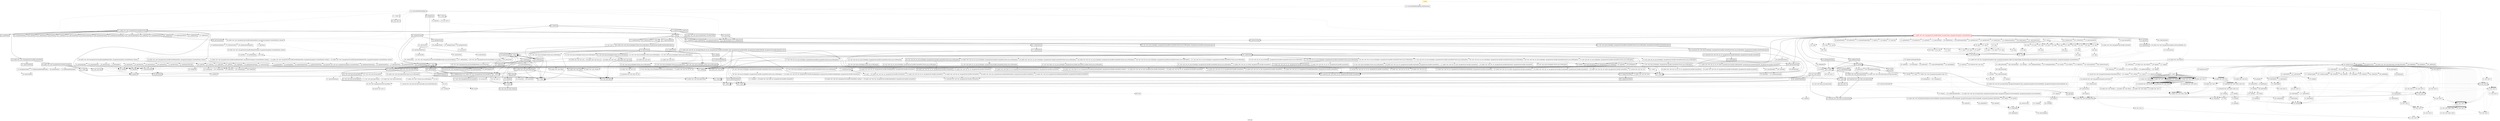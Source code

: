digraph "CallGraph" {
    label="CallGraph";
node [shape=box];
"2: main" [color=gold] [style=bold]
"177: public void <init>(org.apache.bcel.classfile.Method, java.lang.String, org.apache.bcel.generic.ConstantPoolGen)" [color=red] [style=bold]
"30: public void <init>()"
"124: testInvalidNullMethodBody_MailDateFormat"
"133: testInvalidNullMethodBody"
"36: <clinit>" [style=bold]
"490: getConstantPool" [style=bold]
"351: getClassName" [style=bold]
"425: getMethods" [style=bold]
"131: public void <init>(org.apache.bcel.classfile.JavaClass)" [style=bold]
"62: <clinit>"
"78: <clinit>" [style=bold]
"64: lookupClass" [style=bold]
"36: <clinit>" [style=bold]
"43: getInstance" [style=bold]
"46: <clinit>" [style=bold]
"58: public void <init>(org.apache.bcel.classfile.AnnotationEntry, org.apache.bcel.generic.ConstantPoolGen, boolean)"
"86: getAnnotationEntries"
"129: getExceptionNames"
"119: copy"
"54: copy"
"55: copy"
"136: copy"
"154: copy"
"146: copy"
"182: copy"
"201: copy"
"133: copy"
"337: copy"
"132: copy"
"147: copy"
"64: copy"
"84: copy"
"133: copy"
"231: copy"
"166: copy"
"266: copy"
"169: copy"
"61: copy"
"135: copy"
"32: copy"
"171: copy"
"179: copy"
"165: copy"
"146: copy"
"745: getConstantPool"
"136: findHandle"
"98: getLineNumber"
"106: getStartPC"
"113: getLineNumberTable"
"75: getPrev"
"1130: getEnd"
"197: getCode"
"290: getConstantString" [style=bold]
"131: getHandlerPC"
"139: getStartPC"
"123: getEndPC"
"115: getCatchType"
"163: getAttributes"
"206: getExceptionTable"
"214: getMaxLocals"
"222: getMaxStack"
"116: addAttribute"
"124: addAnnotationEntry"
"508: addException"
"561: addCodeAttribute"
"744: updateLocalVariableTable"
"394: addLineNumber"
"453: addExceptionHandler"
"810: setMaxLocals"
"823: setMaxStack"
"121: public void <init>(int, org.apache.bcel.generic.Type, org.apache.bcel.generic.Type[], java.lang.String[], java.lang.String, java.lang.String, org.apache.bcel.generic.InstructionList, org.apache.bcel.generic.ConstantPoolGen)"
"153: public void <init>(byte[])"
"115: getCode" [style=bold]
"170: getConstantPool"
"153: getAttributes" [style=bold]
"48: getAccessFlags" [style=bold]
"219: getName" [style=bold]
"229: getSignature" [style=bold]
"230: getReturnType" [style=bold]
"244: getArgumentTypes" [style=bold]
"35: getInstance"
"51: <clinit>" [style=bold]
"210: public void <init>(org.apache.bcel.classfile.ConstantPool)" [style=bold]
"314: addField" [style=bold]
"287: addMethod" [style=bold]
"278: addAnnotationEntry"
"274: addAttribute" [style=bold]
"225: addInterface"
"170: unpackAnnotations" [style=bold]
"40: public void <init>(int)" [style=bold]
"401: getInterfaceNames" [style=bold]
"385: getFields" [style=bold]
"332: getAttributes" [style=bold]
"448: getMinor" [style=bold]
"417: getMajor" [style=bold]
"375: getConstantPool" [style=bold]
"456: getSourceFileName" [style=bold]
"468: getSuperclassName" [style=bold]
"476: getSuperclassNameIndex" [style=bold]
"367: getClassNameIndex" [style=bold]
"62: void <init>()" [style=bold]
"78: void <init>()"
"32: loadClass"
"432: <clinit>" [style=bold]
"47: getInstance" [style=bold]
"169: void <init>()"
"63: void <init>(byte, java.lang.String)"
"61: void <init>()"
"42: public void <init>(java.lang.String)" [style=bold]
"34: void <init>(byte)" [style=bold]
"433: addUtf8"
"119: getElementValuePairs"
"78: isRuntimeVisible"
"104: getAnnotationTypeIndex"
"96: getAnnotationType"
"71: copyValues"
"318: getConstantPool" [style=bold]
"285: clone"
"361: setConstantPool"
"296: copy"
"140: copy"
"390: copy"
"210: copy"
"50: <clinit>" [style=bold]
"209: copy"
"114: copy"
"118: copy"
"118: copy"
"107: copy"
"113: copy"
"102: copy"
"43: public void <init>(org.apache.bcel.classfile.Constant[])"
"70: getNext"
"255: getConstant" [style=bold]
"247: getBytes" [style=bold]
"98: getNameIndex"
"98: getNameIndex"
"94: getStringIndex"
"95: getNameIndex" [style=bold]
"1123: getStart"
"210: getOrigIndex"
"202: getIndex"
"185: getSignature"
"167: getName"
"158: getLength"
"218: getStartPC"
"264: addLocalVariable"
"333: removeLocalVariables"
"111: getLocalVariableTable"
"195: getType" [style=bold]
"40: public void <init>(org.apache.bcel.generic.InstructionHandle, int)"
"34: public void <init>(java.lang.String)"
"52: public void <init>(org.apache.bcel.generic.InstructionHandle, org.apache.bcel.generic.InstructionHandle, org.apache.bcel.generic.InstructionHandle, org.apache.bcel.generic.ObjectType)"
"315: addLocalVariable"
"875: setArgumentNames"
"119: isStatic"
"159: isNative"
"175: isAbstract"
"103: setConstantPool"
"900: setInstructionList"
"840: setClassName"
"93: setName"
"855: setArgumentTypes"
"70: setType"
"65: protected void <init>(int)"
"44: <clinit>"
"187: setTarget"
"266: getIndices"
"261: getPosition"
"203: setTarget"
"186: getIndex"
"80: getInstruction"
"38: public void <init>(java.lang.String, java.lang.Throwable)"
"160: setPosition"
"61: setPosition"
"40: getIndex"
"34: public void <init>(byte[])"
"317: append"
"330: append"
"158: readInstruction"
"108: findHandle"
"42: public void <init>(java.lang.String, java.lang.Throwable)"
"35: public void <init>(java.lang.String)"
"179: unwrap"
"271: getConstantPool" [style=bold]
"94: public void <init>(org.apache.bcel.classfile.Constant[])" [style=bold]
"65: loadClass" [style=bold]
"553: public void <init>(java.lang.String)" [style=bold]
"467: getClassPath" [style=bold]
"39: private void <init>(org.apache.bcel.util.ClassPath)" [style=bold]
"67: protected void <init>(byte, java.lang.String)" [style=bold]
"37: void <init>()" [style=bold]
"30: protected void <init>(byte, java.lang.String)" [style=bold]
"355: <clinit>" [style=bold]
"1941: getShortTypeName" [style=bold]
"85: <clinit>" [style=bold]
"83: void <init>(int)" [style=bold]
"212: public void <init>(java.lang.String)" [style=bold]
"226: adjustSize"
"420: lookupUtf8"
"34: <clinit>" [style=bold]
"39: public void <init>(org.apache.bcel.classfile.ElementValuePair, org.apache.bcel.generic.ConstantPoolGen, boolean)"
"143: copy"
"162: copy"
"86: getTag" [style=bold]
"236: getConstant" [style=bold]
"517: getConstantName"
"107: getType"
"80: public void <init>(int, java.lang.String, org.apache.bcel.generic.Type, org.apache.bcel.generic.InstructionHandle, org.apache.bcel.generic.InstructionHandle, int)"
"127: getSize"
"212: dispose"
"990: next"
"1011: hasNext"
"59: <clinit>" [style=bold]
"57: public void <init>(org.apache.bcel.generic.Type, int)"
"1246: typeOfSignature" [style=bold]
"184: wrap" [style=bold]
"43: getType" [style=bold]
"959: typeSignatureToString"
"102: setSourceLine"
"80: setInstruction"
"98: setHandlerPC"
"89: setEndPC"
"80: setStartPC"
"298: addLocalVariable"
"35: <clinit>"
"213: notifyTarget"
"270: setPosition"
"56: getPosition"
"51: void <init>(byte[])"
"127: getInstructionHandle"
"297: append"
"44: getBranchHandle"
"45: <clinit>"
"95: initFromFile"
"49: initFromFile"
"97: initFromFile"
"85: initFromFile"
"77: initFromFile"
"75: initFromFile"
"69: initFromFile"
"61: initFromFile"
"83: initFromFile"
"72: initFromFile"
"72: initFromFile"
"61: initFromFile"
"73: initFromFile"
"89: initFromFile"
"177: initFromFile"
"110: initFromFile"
"128: initFromFile"
"143: initFromFile"
"520: setOpcode"
"26: public void <init>()"
"26: public void <init>()"
"26: public void <init>()"
"34: void <init>()"
"34: void <init>()"
"31: void <init>()"
"31: void <init>()"
"41: void <init>()"
"33: void <init>()"
"33: void <init>()"
"33: void <init>()"
"41: void <init>()"
"33: void <init>()"
"45: void <init>()"
"44: void <init>()"
"40: void <init>()"
"41: void <init>()"
"40: void <init>()"
"35: void <init>()"
"36: void <init>()"
"35: void <init>()"
"35: void <init>()"
"35: void <init>()"
"35: void <init>()"
"40: void <init>()"
"32: void <init>()"
"32: void <init>()"
"31: void <init>()"
"31: void <init>()"
"31: void <init>()"
"31: void <init>()"
"31: void <init>()"
"31: void <init>()"
"31: void <init>()"
"31: void <init>()"
"31: void <init>()"
"31: void <init>()"
"31: void <init>()"
"31: void <init>()"
"31: void <init>()"
"31: void <init>()"
"38: void <init>()"
"39: public void <init>(int)"
"39: public void <init>(int)"
"39: public void <init>(int)"
"36: public void <init>(int)"
"39: public void <init>(int)"
"31: void <init>()"
"31: void <init>()"
"31: void <init>()"
"31: void <init>()"
"31: void <init>()"
"39: public void <init>(int)"
"39: public void <init>(int)"
"39: public void <init>(int)"
"36: public void <init>(int)"
"39: public void <init>(int)"
"31: void <init>()"
"31: void <init>()"
"31: void <init>()"
"31: void <init>()"
"31: void <init>()"
"31: void <init>()"
"35: void <init>()"
"37: void <init>()"
"39: void <init>()"
"39: void <init>()"
"293: getInstruction"
"114: getSignatureIndex"
"99: getNameIndex"
"119: getNameAndTypeIndex"
"103: getClassIndex"
"79: getBootstrapMethodAttrIndex"
"687: getInputStream" [style=bold]
"113: loadClass" [style=bold]
"63: findClass" [style=bold]
"256: void <init>(java.util.zip.ZipFile)" [style=bold]
"354: public void <init>(java.lang.String) throws java.io.IOException"
"422: void <init>(java.util.zip.ZipFile)"
"175: void <init>(java.lang.String)"
"44: <clinit>" [style=bold]
"445: addJdkModules" [style=bold]
"510: getPathComponents" [style=bold]
"37: public void <init>(org.apache.bcel.util.ClassPath)" [style=bold]
"96: void <init>()"
"60: <clinit>" [style=bold]
"58: access$100"
"65: void <init>(byte)" [style=bold]
"34: void <init>()"
"164: copy"
"54: getValue"
"59: getNameIndex"
"47: getNameString"
"53: public void <init>(int, java.lang.String, org.apache.bcel.generic.Type, org.apache.bcel.generic.InstructionHandle, org.apache.bcel.generic.InstructionHandle)"
"176: setStart"
"182: setEnd"
"996: next"
"59: void <init>()" [style=bold]
"99: getSignature"
"401: setSignature"
"51: wrap"
"478: compactClassName" [style=bold]
"47: unwrap"
"190: removeTargeter"
"200: addTargeter"
"120: protected void <init>(org.apache.bcel.generic.Instruction)"
"91: isEmpty"
"301: setNext"
"311: setPrev"
"37: private void <init>(org.apache.bcel.generic.BranchInstruction)"
"29: public void <init>()"
"29: public void <init>()"
"32: public void <init>()"
"31: public void <init>()"
"27: public void <init>()"
"30: public void <init>()"
"29: public void <init>()"
"29: public void <init>()"
"27: public void <init>()"
"29: public void <init>()"
"27: public void <init>()"
"27: public void <init>()"
"27: public void <init>()"
"27: public void <init>()"
"28: public void <init>()"
"27: public void <init>()"
"29: public void <init>()"
"29: public void <init>()"
"29: public void <init>()"
"29: public void <init>()"
"29: public void <init>()"
"29: public void <init>()"
"29: public void <init>()"
"29: public void <init>()"
"27: public void <init>()"
"27: public void <init>()"
"27: public void <init>()"
"29: public void <init>()"
"29: public void <init>()"
"29: public void <init>()"
"27: public void <init>()"
"27: public void <init>()"
"27: public void <init>()"
"27: public void <init>()"
"28: public void <init>()"
"27: public void <init>()"
"27: public void <init>()"
"27: public void <init>()"
"27: public void <init>()"
"27: public void <init>()"
"27: public void <init>()"
"27: public void <init>()"
"27: public void <init>()"
"27: public void <init>()"
"27: public void <init>()"
"27: public void <init>()"
"30: public void <init>()"
"29: public void <init>()"
"29: public void <init>()"
"31: public void <init>()"
"30: public void <init>()"
"29: public void <init>()"
"30: public void <init>()"
"31: public void <init>()"
"30: public void <init>()"
"29: public void <init>()"
"28: public void <init>()"
"29: public void <init>()"
"30: public void <init>()"
"29: public void <init>()"
"28: public void <init>()"
"29: public void <init>()"
"30: public void <init>()"
"29: public void <init>()"
"28: public void <init>()"
"29: public void <init>()"
"27: public void <init>()"
"27: public void <init>()"
"27: public void <init>()"
"27: public void <init>()"
"27: public void <init>()"
"27: public void <init>()"
"27: public void <init>()"
"28: public void <init>()"
"28: public void <init>()"
"27: public void <init>()"
"29: public void <init>()"
"29: public void <init>()"
"29: public void <init>()"
"29: public void <init>()"
"29: public void <init>()"
"29: public void <init>()"
"30: public void <init>()"
"27: public void <init>()"
"29: public void <init>()"
"29: public void <init>()"
"29: public void <init>()"
"29: public void <init>()"
"29: public void <init>()"
"29: public void <init>()"
"30: public void <init>()"
"39: public void <init>(double)"
"39: public void <init>(float)"
"39: public void <init>(long)"
"39: public void <init>(int)"
"30: public void <init>()"
"26: public void <init>()"
"529: setLength"
"228: setIndexOnly"
"79: setIndex"
"152: initFromFile"
"388: setIndices"
"346: setMatch"
"373: setTargets"
"355: setIndices"
"364: setMatches"
"382: getPadding"
"317: setFixed_length"
"335: setMatch_length"
"279: setIndex"
"130: setIndex"
"504: getOpcode"
"55: public void <init>(short, short)"
"35: void <init>()"
"34: void <init>()"
"29: void <init>()"
"50: void <init>()"
"51: void <init>()"
"37: void <init>()"
"31: void <init>()"
"77: void <init>()"
"63: void <init>()"
"42: protected void <init>(short, short, int)"
"32: void <init>(short, short)"
"42: protected void <init>(short, short, int)"
"32: void <init>(short, short)"
"700: getInputStream" [style=bold]
"523: packageToFolder" [style=bold]
"68: public void <init>(java.io.InputStream, java.lang.String)" [style=bold]
"46: storeClass" [style=bold]
"117: parse" [style=bold]
"61: void <init>(java.util.zip.ZipFile)" [style=bold]
"270: public void <init>(java.nio.file.Path)"
"122: list"
"57: public void <init>() throws java.io.IOException"
"48: void <init>(org.apache.bcel.util.ClassPath$1)"
"37: void <init>(org.apache.bcel.util.ClassPath)" [style=bold]
"65: void <init>(int, float, boolean)" [style=bold]
"54: getElementValueType"
"63: public void <init>(org.apache.bcel.classfile.ClassElementValue, org.apache.bcel.generic.ConstantPoolGen, boolean)"
"79: public void <init>(org.apache.bcel.classfile.ArrayElementValue, org.apache.bcel.generic.ConstantPoolGen, boolean)"
"53: public void <init>(org.apache.bcel.classfile.AnnotationElementValue, org.apache.bcel.generic.ConstantPoolGen, boolean)"
"75: public void <init>(org.apache.bcel.classfile.EnumElementValue, org.apache.bcel.generic.ConstantPoolGen, boolean)"
"118: public void <init>(org.apache.bcel.classfile.SimpleElementValue, org.apache.bcel.generic.ConstantPoolGen, boolean)"
"494: compactClassName" [style=bold]
"89: setInstruction"
"103: setInstruction"
"41: protected void <init>(short)"
"40: protected void <init>(short)"
"40: protected void <init>(short)"
"37: protected void <init>(short)"
"40: protected void <init>(short)"
"49: setSize"
"56: void <init>()"
"36: void <init>()"
"73: protected void <init>(short, short, int)"
"53: void <init>(short, short)"
"90: getInputStream"
"197: getInputStream"
"293: getInputStream"
"651: getClassFile"
"762: setRepository" [style=bold]
"121: public void <init>(int, int, java.lang.String, int, int, int, org.apache.bcel.classfile.ConstantPool, int[], org.apache.bcel.classfile.Field[], org.apache.bcel.classfile.Method[], org.apache.bcel.classfile.Attribute[], byte)" [style=bold]
"201: readAttributes" [style=bold]
"289: readMethods" [style=bold]
"247: readFields" [style=bold]
"275: readInterfaces" [style=bold]
"215: readClassInfo" [style=bold]
"237: readConstantPool" [style=bold]
"303: readVersion" [style=bold]
"263: readID" [style=bold]
"73: <clinit>" [style=bold]
"102: list"
"77: private void <init>(java.net.URLClassLoader, java.nio.file.FileSystem)"
"48: private void <init>()"
"49: protected void <init>(int, org.apache.bcel.generic.ConstantPoolGen)"
"42: getIndex"
"47: getClassString"
"84: getElementValuesArray"
"62: getAnnotationEntry"
"78: getValueIndex"
"83: getTypeIndex"
"71: getEnumValueString"
"64: getEnumTypeString"
"363: addInteger"
"512: addDouble"
"401: addFloat"
"473: addLong"
"61: getElementValueType"
"136: getValueShort"
"126: getValueBoolean"
"116: getValueDouble"
"106: getValueFloat"
"96: getValueLong"
"85: getValueChar"
"74: getValueByte"
"63: getValueInt"
"52: getValueString"
"42: getIndex"
"247: dispose"
"250: dispose"
"536: dispose"
"120: getIndex"
"165: setIndex"
"122: setIndex"
"57: access$100"
"670: getClassFileInternal"
"126: getSourceFileName" [style=bold]
"34: <clinit>"
"35: <clinit>" [style=bold]
"217: readAttribute" [style=bold]
"81: void <init>(java.io.DataInput, org.apache.bcel.classfile.ConstantPool) throws java.io.IOException, org.apache.bcel.classfile.ClassFormatException" [style=bold]
"68: void <init>(java.io.DataInput, org.apache.bcel.classfile.ConstantPool) throws java.io.IOException, org.apache.bcel.classfile.ClassFormatException" [style=bold]
"54: public void <init>(java.io.DataInput) throws java.io.IOException, org.apache.bcel.classfile.ClassFormatException" [style=bold]
"75: void <init>()"
"117: getConstantPool"
"343: lookupInteger"
"40: public void <init>(int)"
"491: lookupDouble"
"40: public void <init>(double)"
"380: lookupFloat"
"40: public void <init>(float)"
"453: lookupLong"
"40: public void <init>(long)" [style=bold]
"122: getType"
"94: getBytes"
"94: getBytes"
"95: getBytes"
"94: getBytes"
"43: wide"
"76: setWide"
"379: getClassFile"
"75: getClassFile"
"282: getClassFile"
"187: getClassFile"
"34: void <init>()" [style=bold]
"35: void <init>()"
"106: readAttribute" [style=bold]
"102: protected void <init>(java.io.DataInput, org.apache.bcel.classfile.ConstantPool) throws java.io.IOException, org.apache.bcel.classfile.ClassFormatException" [style=bold]
"128: readConstant" [style=bold]
"153: getIndex"
"261: toEntryName"
"81: void <init>(org.apache.bcel.util.ClassPath$AbstractZip, java.util.zip.ZipEntry)"
"427: toEntryName"
"284: void <init>(org.apache.bcel.util.ClassPath$JrtModule, java.nio.file.Path)"
"188: void <init>(org.apache.bcel.util.ClassPath$Dir, java.io.File)"
"68: void <init>(int, int, java.io.DataInput, org.apache.bcel.classfile.ConstantPool) throws java.io.IOException"
"68: void <init>(int, int, java.io.DataInput, org.apache.bcel.classfile.ConstantPool) throws java.io.IOException"
"67: void <init>(int, int, java.io.DataInput, org.apache.bcel.classfile.ConstantPool) throws java.io.IOException"
"67: void <init>(int, int, java.io.DataInput, org.apache.bcel.classfile.ConstantPool) throws java.io.IOException"
"54: void <init>(int, int, java.io.DataInput, org.apache.bcel.classfile.ConstantPool) throws java.io.IOException"
"37: void <init>(int, int, java.io.DataInput, org.apache.bcel.classfile.ConstantPool) throws java.io.IOException"
"66: void <init>(int, int, java.io.DataInput, org.apache.bcel.classfile.ConstantPool) throws java.io.IOException"
"65: void <init>(int, int, java.io.DataInput, org.apache.bcel.classfile.ConstantPool) throws java.io.IOException"
"48: void <init>(int, int, java.io.DataInput, org.apache.bcel.classfile.ConstantPool) throws java.io.IOException"
"70: void <init>(int, int, java.io.DataInput, org.apache.bcel.classfile.ConstantPool) throws java.io.IOException"
"41: void <init>(int, int, java.io.DataInput, org.apache.bcel.classfile.ConstantPool) throws java.io.IOException"
"40: public void <init>(int, int, java.io.DataInput, org.apache.bcel.classfile.ConstantPool) throws java.io.IOException"
"40: public void <init>(int, int, java.io.DataInput, org.apache.bcel.classfile.ConstantPool) throws java.io.IOException"
"46: public void <init>(int, int, java.io.DataInput, org.apache.bcel.classfile.ConstantPool) throws java.io.IOException"
"45: public void <init>(int, int, java.io.DataInput, org.apache.bcel.classfile.ConstantPool) throws java.io.IOException"
"93: void <init>(int, int, java.io.DataInput, org.apache.bcel.classfile.ConstantPool) throws java.io.IOException"
"56: void <init>(int, int, java.io.DataInput, org.apache.bcel.classfile.ConstantPool) throws java.io.IOException"
"57: void <init>(int, int, java.io.DataInput, org.apache.bcel.classfile.ConstantPool) throws java.io.IOException"
"69: void <init>(int, int, java.io.DataInput, org.apache.bcel.classfile.ConstantPool) throws java.io.IOException"
"75: void <init>(int, int, java.io.DataInput, org.apache.bcel.classfile.ConstantPool) throws java.io.IOException"
"71: void <init>(int, int, java.io.DataInput, org.apache.bcel.classfile.ConstantPool) throws java.io.IOException"
"69: void <init>(int, int, java.io.DataInput, org.apache.bcel.classfile.ConstantPool) throws java.io.IOException"
"71: void <init>(int, int, java.io.DataInput, org.apache.bcel.classfile.ConstantPool) throws java.io.IOException"
"71: void <init>(int, int, java.io.DataInput, org.apache.bcel.classfile.ConstantPool) throws java.io.IOException"
"70: void <init>(int, int, java.io.DataInput, org.apache.bcel.classfile.ConstantPool) throws java.io.IOException"
"57: void <init>(int, int, java.io.DataInput, org.apache.bcel.classfile.ConstantPool) throws java.io.IOException" [style=bold]
"56: void <init>(int, int, java.io.DataInput, org.apache.bcel.classfile.ConstantPool) throws java.io.IOException" [style=bold]
"43: <clinit>"
"2354: getAttributeName" [style=bold]
"83: println"
"122: protected void <init>(int, int, int, org.apache.bcel.classfile.Attribute[], org.apache.bcel.classfile.ConstantPool)" [style=bold]
"54: void <init>(java.io.DataInput) throws java.io.IOException"
"54: void <init>(java.io.DataInput) throws java.io.IOException"
"50: void <init>(java.io.DataInput) throws java.io.IOException"
"50: void <init>(java.io.DataInput) throws java.io.IOException"
"52: void <init>(java.io.DataInput) throws java.io.IOException"
"53: void <init>(java.io.DataInput) throws java.io.IOException"
"53: void <init>(java.io.DataInput) throws java.io.IOException"
"60: void <init>(java.io.DataInput) throws java.io.IOException"
"60: void <init>(java.io.DataInput) throws java.io.IOException" [style=bold]
"61: void <init>(java.io.DataInput) throws java.io.IOException"
"60: void <init>(java.io.DataInput) throws java.io.IOException"
"51: void <init>(java.io.DataInput) throws java.io.IOException"
"45: void <init>(java.io.DataInput) throws java.io.IOException"
"45: void <init>(java.io.DataInput) throws java.io.IOException"
"45: void <init>(java.io.DataInput) throws java.io.IOException"
"51: void <init>(java.io.DataInput) throws java.io.IOException" [style=bold]
"159: getInstance" [style=bold]
"54: public void <init>(int, int, int[], org.apache.bcel.classfile.ConstantPool)"
"54: public void <init>(int, int, int, org.apache.bcel.classfile.ConstantPool)"
"53: public void <init>(int, int, int, org.apache.bcel.classfile.ConstantPool)"
"53: public void <init>(int, int, int[], org.apache.bcel.classfile.ConstantPool)"
"255: protected void <init>(byte, int, int, org.apache.bcel.classfile.ConstantPool)" [style=bold]
"45: void <init>(java.io.DataInput) throws java.io.IOException"
"46: void <init>(java.io.DataInput) throws java.io.IOException"
"46: void <init>(java.io.DataInput) throws java.io.IOException"
"45: void <init>(java.io.DataInput) throws java.io.IOException"
"50: void <init>(java.io.DataInput) throws java.io.IOException"
"52: public void <init>(int, int, org.apache.bcel.classfile.BootstrapMethod[], org.apache.bcel.classfile.ConstantPool)"
"58: void <init>(java.io.DataInput) throws java.io.IOException"
"50: public void <init>(int, int, org.apache.bcel.classfile.StackMapEntry[], org.apache.bcel.classfile.ConstantPool)"
"49: void <init>(java.io.DataInput, org.apache.bcel.classfile.ConstantPool) throws java.io.IOException"
"52: private void <init>(int, int, int, int, org.apache.bcel.classfile.ConstantPool)"
"65: public void <init>(int, int, org.apache.bcel.classfile.LocalVariable[], org.apache.bcel.classfile.ConstantPool)"
"72: void <init>(java.io.DataInput, org.apache.bcel.classfile.ConstantPool) throws java.io.IOException"
"77: readElementValue"
"52: public void <init>(int, int, org.apache.bcel.classfile.ElementValue, org.apache.bcel.classfile.ConstantPool)"
"42: void <init>(byte, int, int, java.io.DataInput, org.apache.bcel.classfile.ConstantPool) throws java.io.IOException"
"42: void <init>(byte, int, int, java.io.DataInput, org.apache.bcel.classfile.ConstantPool, boolean) throws java.io.IOException"
"74: public void <init>(int, int, byte[], org.apache.bcel.classfile.ConstantPool)"
"67: public void <init>(int, int, int, org.apache.bcel.classfile.ConstantPool)"
"70: public void <init>(int, int, int, int, org.apache.bcel.classfile.ConstantPool)"
"53: public void <init>(int, int, byte[], org.apache.bcel.classfile.ConstantPool)"
"59: public void <init>(int, int, byte[], org.apache.bcel.classfile.ConstantPool)"
"55: public void <init>(int, int, org.apache.bcel.classfile.InnerClass[], org.apache.bcel.classfile.ConstantPool)"
"55: void <init>(java.io.DataInput) throws java.io.IOException"
"54: public void <init>(int, int, org.apache.bcel.classfile.LocalVariable[], org.apache.bcel.classfile.ConstantPool)"
"56: public void <init>(int, int, org.apache.bcel.classfile.LineNumber[], org.apache.bcel.classfile.ConstantPool)"
"55: void <init>(java.io.DataInput) throws java.io.IOException"
"57: public void <init>(int, int, int[], org.apache.bcel.classfile.ConstantPool)"
"60: void <init>(java.io.DataInput) throws java.io.IOException"
"369: setLength"
"111: public void <init>(int, int, int, int, byte[], org.apache.bcel.classfile.CodeException[], org.apache.bcel.classfile.Attribute[], org.apache.bcel.classfile.ConstantPool)"
"75: public void <init>(int, int, int, org.apache.bcel.classfile.ConstantPool)" [style=bold]
"68: public void <init>(int, int, int, org.apache.bcel.classfile.ConstantPool)" [style=bold]
"161: setAttributes" [style=bold]
"63: public void <init>(int)"
"63: public void <init>(int)"
"55: public void <init>(int, int)"
"55: public void <init>(int, int)"
"57: public void <init>(int)"
"58: public void <init>(int, int)"
"62: public void <init>(int, int)"
"59: public void <init>(int)"
"70: void <init>(byte, java.io.DataInput) throws java.io.IOException"
"60: public void <init>(int)" [style=bold]
"173: getInstance" [style=bold]
"67: private void <init>(int, int)"
"46: void <init>(java.io.DataInput, org.apache.bcel.classfile.ConstantPool) throws java.io.IOException"
"124: public void <init>(int, int, org.apache.bcel.classfile.StackMapType[], org.apache.bcel.classfile.StackMapType[], org.apache.bcel.classfile.ConstantPool)"
"86: public void <init>(int, int, int, int, int, org.apache.bcel.classfile.ConstantPool)"
"52: read"
"48: public void <init>(int, org.apache.bcel.classfile.ElementValue[], org.apache.bcel.classfile.ConstantPool)"
"33: public void <init>(int, org.apache.bcel.classfile.AnnotationEntry, org.apache.bcel.classfile.ConstantPool)"
"36: public void <init>(int, int, org.apache.bcel.classfile.ConstantPool)"
"37: public void <init>(int, int, int, org.apache.bcel.classfile.ConstantPool)"
"33: public void <init>(int, int, org.apache.bcel.classfile.ConstantPool)"
"61: public void <init>(byte, int, int, org.apache.bcel.classfile.ParameterAnnotationEntry[], org.apache.bcel.classfile.ConstantPool)"
"42: void <init>(java.io.DataInput, org.apache.bcel.classfile.ConstantPool) throws java.io.IOException"
"59: public void <init>(byte, int, int, org.apache.bcel.classfile.AnnotationEntry[], org.apache.bcel.classfile.ConstantPool, boolean)"
"67: public void <init>(int, int, int, int)"
"63: public void <init>(int, int)"
"75: public void <init>(int, int, int, int)"
"244: calculateLength"
"79: protected void <init>(byte, int, int)"
"79: isEnabled" [style=bold]
"130: getCachedInstance"
"74: public void <init>(int, int[])"
"111: hasIndex"
"58: public void <init>(byte, int, org.apache.bcel.classfile.ConstantPool)"
"39: public void <init>(int, org.apache.bcel.classfile.ElementValue, org.apache.bcel.classfile.ConstantPool)"
"63: public void <init>(int, org.apache.bcel.classfile.ConstantPool, boolean)"
"47: protected void <init>(int, org.apache.bcel.classfile.ConstantPool)"
"326: getLength"
"231: getInternalLength"
"58: access$300"
"58: access$200"
"2: main"->"30: public void <init>()" [style=dotted];

"2: main"->"124: testInvalidNullMethodBody_MailDateFormat" [style=dotted];

"124: testInvalidNullMethodBody_MailDateFormat"->"133: testInvalidNullMethodBody" [style=dotted];

"133: testInvalidNullMethodBody"->"36: <clinit>" [style=dotted];

"133: testInvalidNullMethodBody"->"177: public void <init>(org.apache.bcel.classfile.Method, java.lang.String, org.apache.bcel.generic.ConstantPoolGen)" [style=dotted];

"133: testInvalidNullMethodBody"->"490: getConstantPool" [style=dotted];

"133: testInvalidNullMethodBody"->"351: getClassName" [style=dotted];

"133: testInvalidNullMethodBody"->"425: getMethods" [style=dotted];

"133: testInvalidNullMethodBody"->"131: public void <init>(org.apache.bcel.classfile.JavaClass)" [style=dotted];

"133: testInvalidNullMethodBody"->"62: <clinit>" [style=dotted];

"133: testInvalidNullMethodBody"->"78: <clinit>" [style=dotted];

"133: testInvalidNullMethodBody"->"64: lookupClass" [style=dotted];

"36: <clinit>"->"36: <clinit>";

"36: <clinit>"->"36: <clinit>";

"36: <clinit>"->"43: getInstance";

"177: public void <init>(org.apache.bcel.classfile.Method, java.lang.String, org.apache.bcel.generic.ConstantPoolGen)"->"46: <clinit>";

"177: public void <init>(org.apache.bcel.classfile.Method, java.lang.String, org.apache.bcel.generic.ConstantPoolGen)"->"58: public void <init>(org.apache.bcel.classfile.AnnotationEntry, org.apache.bcel.generic.ConstantPoolGen, boolean)" [style=dotted];

"177: public void <init>(org.apache.bcel.classfile.Method, java.lang.String, org.apache.bcel.generic.ConstantPoolGen)"->"86: getAnnotationEntries" [style=dotted];

"177: public void <init>(org.apache.bcel.classfile.Method, java.lang.String, org.apache.bcel.generic.ConstantPoolGen)"->"129: getExceptionNames" [style=dotted];

"177: public void <init>(org.apache.bcel.classfile.Method, java.lang.String, org.apache.bcel.generic.ConstantPoolGen)"->"119: copy" [style=dotted];

"177: public void <init>(org.apache.bcel.classfile.Method, java.lang.String, org.apache.bcel.generic.ConstantPoolGen)"->"54: copy" [style=dotted];

"177: public void <init>(org.apache.bcel.classfile.Method, java.lang.String, org.apache.bcel.generic.ConstantPoolGen)"->"55: copy" [style=dotted];

"177: public void <init>(org.apache.bcel.classfile.Method, java.lang.String, org.apache.bcel.generic.ConstantPoolGen)"->"136: copy" [style=dotted];

"177: public void <init>(org.apache.bcel.classfile.Method, java.lang.String, org.apache.bcel.generic.ConstantPoolGen)"->"154: copy" [style=dotted];

"177: public void <init>(org.apache.bcel.classfile.Method, java.lang.String, org.apache.bcel.generic.ConstantPoolGen)"->"146: copy" [style=dotted];

"177: public void <init>(org.apache.bcel.classfile.Method, java.lang.String, org.apache.bcel.generic.ConstantPoolGen)"->"182: copy" [style=dotted];

"177: public void <init>(org.apache.bcel.classfile.Method, java.lang.String, org.apache.bcel.generic.ConstantPoolGen)"->"201: copy" [style=dotted];

"177: public void <init>(org.apache.bcel.classfile.Method, java.lang.String, org.apache.bcel.generic.ConstantPoolGen)"->"133: copy" [style=dotted];

"177: public void <init>(org.apache.bcel.classfile.Method, java.lang.String, org.apache.bcel.generic.ConstantPoolGen)"->"337: copy" [style=dotted];

"177: public void <init>(org.apache.bcel.classfile.Method, java.lang.String, org.apache.bcel.generic.ConstantPoolGen)"->"132: copy" [style=dotted];

"177: public void <init>(org.apache.bcel.classfile.Method, java.lang.String, org.apache.bcel.generic.ConstantPoolGen)"->"147: copy" [style=dotted];

"177: public void <init>(org.apache.bcel.classfile.Method, java.lang.String, org.apache.bcel.generic.ConstantPoolGen)"->"64: copy" [style=dotted];

"177: public void <init>(org.apache.bcel.classfile.Method, java.lang.String, org.apache.bcel.generic.ConstantPoolGen)"->"84: copy" [style=dotted];

"177: public void <init>(org.apache.bcel.classfile.Method, java.lang.String, org.apache.bcel.generic.ConstantPoolGen)"->"133: copy" [style=dotted];

"177: public void <init>(org.apache.bcel.classfile.Method, java.lang.String, org.apache.bcel.generic.ConstantPoolGen)"->"231: copy" [style=dotted];

"177: public void <init>(org.apache.bcel.classfile.Method, java.lang.String, org.apache.bcel.generic.ConstantPoolGen)"->"166: copy" [style=dotted];

"177: public void <init>(org.apache.bcel.classfile.Method, java.lang.String, org.apache.bcel.generic.ConstantPoolGen)"->"266: copy" [style=dotted];

"177: public void <init>(org.apache.bcel.classfile.Method, java.lang.String, org.apache.bcel.generic.ConstantPoolGen)"->"169: copy" [style=dotted];

"177: public void <init>(org.apache.bcel.classfile.Method, java.lang.String, org.apache.bcel.generic.ConstantPoolGen)"->"61: copy" [style=dotted];

"177: public void <init>(org.apache.bcel.classfile.Method, java.lang.String, org.apache.bcel.generic.ConstantPoolGen)"->"135: copy" [style=dotted];

"177: public void <init>(org.apache.bcel.classfile.Method, java.lang.String, org.apache.bcel.generic.ConstantPoolGen)"->"32: copy" [style=dotted];

"177: public void <init>(org.apache.bcel.classfile.Method, java.lang.String, org.apache.bcel.generic.ConstantPoolGen)"->"171: copy" [style=dotted];

"177: public void <init>(org.apache.bcel.classfile.Method, java.lang.String, org.apache.bcel.generic.ConstantPoolGen)"->"179: copy" [style=dotted];

"177: public void <init>(org.apache.bcel.classfile.Method, java.lang.String, org.apache.bcel.generic.ConstantPoolGen)"->"165: copy" [style=dotted];

"177: public void <init>(org.apache.bcel.classfile.Method, java.lang.String, org.apache.bcel.generic.ConstantPoolGen)"->"146: copy" [style=dotted];

"177: public void <init>(org.apache.bcel.classfile.Method, java.lang.String, org.apache.bcel.generic.ConstantPoolGen)"->"745: getConstantPool" [style=dotted];

"177: public void <init>(org.apache.bcel.classfile.Method, java.lang.String, org.apache.bcel.generic.ConstantPoolGen)"->"136: findHandle" [style=dotted];

"177: public void <init>(org.apache.bcel.classfile.Method, java.lang.String, org.apache.bcel.generic.ConstantPoolGen)"->"98: getLineNumber" [style=dotted];

"177: public void <init>(org.apache.bcel.classfile.Method, java.lang.String, org.apache.bcel.generic.ConstantPoolGen)"->"106: getStartPC" [style=dotted];

"177: public void <init>(org.apache.bcel.classfile.Method, java.lang.String, org.apache.bcel.generic.ConstantPoolGen)"->"113: getLineNumberTable" [style=dotted];

"177: public void <init>(org.apache.bcel.classfile.Method, java.lang.String, org.apache.bcel.generic.ConstantPoolGen)"->"75: getPrev" [style=dotted];

"177: public void <init>(org.apache.bcel.classfile.Method, java.lang.String, org.apache.bcel.generic.ConstantPoolGen)"->"1130: getEnd" [style=dotted];

"177: public void <init>(org.apache.bcel.classfile.Method, java.lang.String, org.apache.bcel.generic.ConstantPoolGen)"->"197: getCode" [style=dotted];

"177: public void <init>(org.apache.bcel.classfile.Method, java.lang.String, org.apache.bcel.generic.ConstantPoolGen)"->"290: getConstantString";

"177: public void <init>(org.apache.bcel.classfile.Method, java.lang.String, org.apache.bcel.generic.ConstantPoolGen)"->"131: getHandlerPC" [style=dotted];

"177: public void <init>(org.apache.bcel.classfile.Method, java.lang.String, org.apache.bcel.generic.ConstantPoolGen)"->"139: getStartPC" [style=dotted];

"177: public void <init>(org.apache.bcel.classfile.Method, java.lang.String, org.apache.bcel.generic.ConstantPoolGen)"->"123: getEndPC" [style=dotted];

"177: public void <init>(org.apache.bcel.classfile.Method, java.lang.String, org.apache.bcel.generic.ConstantPoolGen)"->"115: getCatchType" [style=dotted];

"177: public void <init>(org.apache.bcel.classfile.Method, java.lang.String, org.apache.bcel.generic.ConstantPoolGen)"->"163: getAttributes" [style=dotted];

"177: public void <init>(org.apache.bcel.classfile.Method, java.lang.String, org.apache.bcel.generic.ConstantPoolGen)"->"206: getExceptionTable" [style=dotted];

"177: public void <init>(org.apache.bcel.classfile.Method, java.lang.String, org.apache.bcel.generic.ConstantPoolGen)"->"214: getMaxLocals" [style=dotted];

"177: public void <init>(org.apache.bcel.classfile.Method, java.lang.String, org.apache.bcel.generic.ConstantPoolGen)"->"222: getMaxStack" [style=dotted];

"177: public void <init>(org.apache.bcel.classfile.Method, java.lang.String, org.apache.bcel.generic.ConstantPoolGen)"->"116: addAttribute" [style=dotted];

"177: public void <init>(org.apache.bcel.classfile.Method, java.lang.String, org.apache.bcel.generic.ConstantPoolGen)"->"124: addAnnotationEntry" [style=dotted];

"177: public void <init>(org.apache.bcel.classfile.Method, java.lang.String, org.apache.bcel.generic.ConstantPoolGen)"->"508: addException" [style=dotted];

"177: public void <init>(org.apache.bcel.classfile.Method, java.lang.String, org.apache.bcel.generic.ConstantPoolGen)"->"561: addCodeAttribute" [style=dotted];

"177: public void <init>(org.apache.bcel.classfile.Method, java.lang.String, org.apache.bcel.generic.ConstantPoolGen)"->"744: updateLocalVariableTable" [style=dotted];

"177: public void <init>(org.apache.bcel.classfile.Method, java.lang.String, org.apache.bcel.generic.ConstantPoolGen)"->"394: addLineNumber" [style=dotted];

"177: public void <init>(org.apache.bcel.classfile.Method, java.lang.String, org.apache.bcel.generic.ConstantPoolGen)"->"453: addExceptionHandler" [style=dotted];

"177: public void <init>(org.apache.bcel.classfile.Method, java.lang.String, org.apache.bcel.generic.ConstantPoolGen)"->"810: setMaxLocals" [style=dotted];

"177: public void <init>(org.apache.bcel.classfile.Method, java.lang.String, org.apache.bcel.generic.ConstantPoolGen)"->"823: setMaxStack" [style=dotted];

"177: public void <init>(org.apache.bcel.classfile.Method, java.lang.String, org.apache.bcel.generic.ConstantPoolGen)"->"121: public void <init>(int, org.apache.bcel.generic.Type, org.apache.bcel.generic.Type[], java.lang.String[], java.lang.String, java.lang.String, org.apache.bcel.generic.InstructionList, org.apache.bcel.generic.ConstantPoolGen)" [style=dotted];

"177: public void <init>(org.apache.bcel.classfile.Method, java.lang.String, org.apache.bcel.generic.ConstantPoolGen)"->"153: public void <init>(byte[])" [style=dotted];

"177: public void <init>(org.apache.bcel.classfile.Method, java.lang.String, org.apache.bcel.generic.ConstantPoolGen)"->"115: getCode";

"177: public void <init>(org.apache.bcel.classfile.Method, java.lang.String, org.apache.bcel.generic.ConstantPoolGen)"->"170: getConstantPool" [style=dotted];

"177: public void <init>(org.apache.bcel.classfile.Method, java.lang.String, org.apache.bcel.generic.ConstantPoolGen)"->"153: getAttributes";

"177: public void <init>(org.apache.bcel.classfile.Method, java.lang.String, org.apache.bcel.generic.ConstantPoolGen)"->"48: getAccessFlags";

"177: public void <init>(org.apache.bcel.classfile.Method, java.lang.String, org.apache.bcel.generic.ConstantPoolGen)"->"219: getName";

"177: public void <init>(org.apache.bcel.classfile.Method, java.lang.String, org.apache.bcel.generic.ConstantPoolGen)"->"229: getSignature";

"177: public void <init>(org.apache.bcel.classfile.Method, java.lang.String, org.apache.bcel.generic.ConstantPoolGen)"->"230: getReturnType";

"177: public void <init>(org.apache.bcel.classfile.Method, java.lang.String, org.apache.bcel.generic.ConstantPoolGen)"->"244: getArgumentTypes";

"177: public void <init>(org.apache.bcel.classfile.Method, java.lang.String, org.apache.bcel.generic.ConstantPoolGen)"->"35: getInstance" [style=dotted];

"131: public void <init>(org.apache.bcel.classfile.JavaClass)"->"51: <clinit>";

"131: public void <init>(org.apache.bcel.classfile.JavaClass)"->"210: public void <init>(org.apache.bcel.classfile.ConstantPool)";

"131: public void <init>(org.apache.bcel.classfile.JavaClass)"->"314: addField";

"131: public void <init>(org.apache.bcel.classfile.JavaClass)"->"287: addMethod";

"131: public void <init>(org.apache.bcel.classfile.JavaClass)"->"278: addAnnotationEntry" [style=dotted];

"131: public void <init>(org.apache.bcel.classfile.JavaClass)"->"274: addAttribute";

"131: public void <init>(org.apache.bcel.classfile.JavaClass)"->"225: addInterface" [style=dotted];

"131: public void <init>(org.apache.bcel.classfile.JavaClass)"->"170: unpackAnnotations";

"131: public void <init>(org.apache.bcel.classfile.JavaClass)"->"40: public void <init>(int)";

"131: public void <init>(org.apache.bcel.classfile.JavaClass)"->"401: getInterfaceNames";

"131: public void <init>(org.apache.bcel.classfile.JavaClass)"->"385: getFields";

"131: public void <init>(org.apache.bcel.classfile.JavaClass)"->"425: getMethods";

"131: public void <init>(org.apache.bcel.classfile.JavaClass)"->"332: getAttributes";

"131: public void <init>(org.apache.bcel.classfile.JavaClass)"->"448: getMinor";

"131: public void <init>(org.apache.bcel.classfile.JavaClass)"->"417: getMajor";

"131: public void <init>(org.apache.bcel.classfile.JavaClass)"->"375: getConstantPool";

"131: public void <init>(org.apache.bcel.classfile.JavaClass)"->"456: getSourceFileName";

"131: public void <init>(org.apache.bcel.classfile.JavaClass)"->"468: getSuperclassName";

"131: public void <init>(org.apache.bcel.classfile.JavaClass)"->"351: getClassName";

"131: public void <init>(org.apache.bcel.classfile.JavaClass)"->"476: getSuperclassNameIndex";

"131: public void <init>(org.apache.bcel.classfile.JavaClass)"->"367: getClassNameIndex";

"131: public void <init>(org.apache.bcel.classfile.JavaClass)"->"48: getAccessFlags";

"62: <clinit>"->"62: <clinit>" [style=dotted];

"62: <clinit>"->"62: void <init>()" [style=dotted];

"78: <clinit>"->"78: <clinit>";

"78: <clinit>"->"78: void <init>()" [style=dotted];

"64: lookupClass"->"36: <clinit>";

"64: lookupClass"->"32: loadClass" [style=dotted];

"36: <clinit>"->"36: <clinit>";

"43: getInstance"->"432: <clinit>";

"43: getInstance"->"36: <clinit>";

"43: getInstance"->"47: getInstance";

"46: <clinit>"->"46: <clinit>";

"46: <clinit>"->"169: void <init>()" [style=dotted];

"46: <clinit>"->"63: void <init>(byte, java.lang.String)" [style=dotted];

"46: <clinit>"->"61: void <init>()" [style=dotted];

"46: <clinit>"->"42: public void <init>(java.lang.String)";

"46: <clinit>"->"34: void <init>(byte)";

"58: public void <init>(org.apache.bcel.classfile.AnnotationEntry, org.apache.bcel.generic.ConstantPoolGen, boolean)"->"433: addUtf8" [style=dotted];

"58: public void <init>(org.apache.bcel.classfile.AnnotationEntry, org.apache.bcel.generic.ConstantPoolGen, boolean)"->"119: getElementValuePairs" [style=dotted];

"58: public void <init>(org.apache.bcel.classfile.AnnotationEntry, org.apache.bcel.generic.ConstantPoolGen, boolean)"->"78: isRuntimeVisible" [style=dotted];

"58: public void <init>(org.apache.bcel.classfile.AnnotationEntry, org.apache.bcel.generic.ConstantPoolGen, boolean)"->"104: getAnnotationTypeIndex" [style=dotted];

"58: public void <init>(org.apache.bcel.classfile.AnnotationEntry, org.apache.bcel.generic.ConstantPoolGen, boolean)"->"96: getAnnotationType" [style=dotted];

"58: public void <init>(org.apache.bcel.classfile.AnnotationEntry, org.apache.bcel.generic.ConstantPoolGen, boolean)"->"71: copyValues" [style=dotted];

"129: getExceptionNames"->"290: getConstantString" [style=dotted];

"129: getExceptionNames"->"318: getConstantPool" [style=dotted];

"119: copy"->"285: clone" [style=dotted];

"54: copy"->"285: clone" [style=dotted];

"55: copy"->"285: clone" [style=dotted];

"136: copy"->"361: setConstantPool" [style=dotted];

"136: copy"->"285: clone" [style=dotted];

"154: copy"->"285: clone" [style=dotted];

"154: copy"->"361: setConstantPool" [style=dotted];

"146: copy"->"361: setConstantPool" [style=dotted];

"146: copy"->"285: clone" [style=dotted];

"182: copy"->"285: clone" [style=dotted];

"182: copy"->"361: setConstantPool" [style=dotted];

"182: copy"->"296: copy" [style=dotted];

"201: copy"->"285: clone" [style=dotted];

"201: copy"->"361: setConstantPool" [style=dotted];

"201: copy"->"140: copy" [style=dotted];

"133: copy"->"285: clone" [style=dotted];

"133: copy"->"361: setConstantPool" [style=dotted];

"133: copy"->"390: copy" [style=dotted];

"337: copy"->"171: copy" [style=dotted];

"337: copy"->"166: copy" [style=dotted];

"337: copy"->"132: copy" [style=dotted];

"337: copy"->"84: copy" [style=dotted];

"337: copy"->"54: copy" [style=dotted];

"337: copy"->"135: copy" [style=dotted];

"337: copy"->"154: copy" [style=dotted];

"337: copy"->"266: copy" [style=dotted];

"337: copy"->"55: copy" [style=dotted];

"337: copy"->"182: copy" [style=dotted];

"337: copy"->"61: copy" [style=dotted];

"337: copy"->"146: copy" [style=dotted];

"337: copy"->"64: copy" [style=dotted];

"337: copy"->"337: copy" [style=dotted];

"337: copy"->"136: copy" [style=dotted];

"337: copy"->"32: copy" [style=dotted];

"337: copy"->"201: copy" [style=dotted];

"337: copy"->"133: copy" [style=dotted];

"337: copy"->"147: copy" [style=dotted];

"337: copy"->"133: copy" [style=dotted];

"337: copy"->"165: copy" [style=dotted];

"337: copy"->"231: copy" [style=dotted];

"337: copy"->"146: copy" [style=dotted];

"337: copy"->"119: copy" [style=dotted];

"337: copy"->"169: copy" [style=dotted];

"337: copy"->"179: copy" [style=dotted];

"337: copy"->"210: copy" [style=dotted];

"337: copy"->"361: setConstantPool" [style=dotted];

"337: copy"->"285: clone" [style=dotted];

"337: copy"->"50: <clinit>" [style=dotted];

"132: copy"->"285: clone" [style=dotted];

"132: copy"->"361: setConstantPool" [style=dotted];

"147: copy"->"285: clone" [style=dotted];

"147: copy"->"361: setConstantPool" [style=dotted];

"147: copy"->"209: copy" [style=dotted];

"64: copy"->"285: clone" [style=dotted];

"84: copy"->"285: clone" [style=dotted];

"133: copy"->"285: clone" [style=dotted];

"133: copy"->"361: setConstantPool" [style=dotted];

"231: copy"->"285: clone" [style=dotted];

"231: copy"->"361: setConstantPool" [style=dotted];

"231: copy"->"114: copy" [style=dotted];

"231: copy"->"118: copy" [style=dotted];

"231: copy"->"118: copy" [style=dotted];

"231: copy"->"107: copy" [style=dotted];

"166: copy"->"361: setConstantPool" [style=dotted];

"166: copy"->"285: clone" [style=dotted];

"266: copy"->"285: clone" [style=dotted];

"169: copy"->"285: clone" [style=dotted];

"61: copy"->"285: clone" [style=dotted];

"61: copy"->"361: setConstantPool" [style=dotted];

"61: copy"->"113: copy" [style=dotted];

"135: copy"->"285: clone" [style=dotted];

"135: copy"->"361: setConstantPool" [style=dotted];

"135: copy"->"296: copy" [style=dotted];

"32: copy"->"102: copy" [style=dotted];

"171: copy"->"361: setConstantPool" [style=dotted];

"171: copy"->"285: clone" [style=dotted];

"179: copy"->"361: setConstantPool" [style=dotted];

"179: copy"->"285: clone" [style=dotted];

"165: copy"->"361: setConstantPool" [style=dotted];

"165: copy"->"285: clone" [style=dotted];

"146: copy"->"285: clone" [style=dotted];

"745: getConstantPool"->"43: public void <init>(org.apache.bcel.classfile.Constant[])" [style=dotted];

"136: findHandle"->"70: getNext" [style=dotted];

"290: getConstantString"->"255: getConstant";

"290: getConstantString"->"247: getBytes";

"290: getConstantString"->"98: getNameIndex" [style=dotted];

"290: getConstantString"->"98: getNameIndex" [style=dotted];

"290: getConstantString"->"94: getStringIndex" [style=dotted];

"290: getConstantString"->"95: getNameIndex";

"744: updateLocalVariableTable"->"46: <clinit>" [style=dotted];

"744: updateLocalVariableTable"->"1123: getStart" [style=dotted];

"744: updateLocalVariableTable"->"136: findHandle" [style=dotted];

"744: updateLocalVariableTable"->"210: getOrigIndex" [style=dotted];

"744: updateLocalVariableTable"->"202: getIndex" [style=dotted];

"744: updateLocalVariableTable"->"185: getSignature" [style=dotted];

"744: updateLocalVariableTable"->"167: getName" [style=dotted];

"744: updateLocalVariableTable"->"158: getLength" [style=dotted];

"744: updateLocalVariableTable"->"218: getStartPC" [style=dotted];

"744: updateLocalVariableTable"->"264: addLocalVariable" [style=dotted];

"744: updateLocalVariableTable"->"333: removeLocalVariables" [style=dotted];

"744: updateLocalVariableTable"->"111: getLocalVariableTable" [style=dotted];

"744: updateLocalVariableTable"->"195: getType" [style=dotted];

"394: addLineNumber"->"40: public void <init>(org.apache.bcel.generic.InstructionHandle, int)" [style=dotted];

"453: addExceptionHandler"->"34: public void <init>(java.lang.String)" [style=dotted];

"453: addExceptionHandler"->"52: public void <init>(org.apache.bcel.generic.InstructionHandle, org.apache.bcel.generic.InstructionHandle, org.apache.bcel.generic.InstructionHandle, org.apache.bcel.generic.ObjectType)" [style=dotted];

"121: public void <init>(int, org.apache.bcel.generic.Type, org.apache.bcel.generic.Type[], java.lang.String[], java.lang.String, java.lang.String, org.apache.bcel.generic.InstructionList, org.apache.bcel.generic.ConstantPoolGen)"->"46: <clinit>" [style=dotted];

"121: public void <init>(int, org.apache.bcel.generic.Type, org.apache.bcel.generic.Type[], java.lang.String[], java.lang.String, java.lang.String, org.apache.bcel.generic.InstructionList, org.apache.bcel.generic.ConstantPoolGen)"->"34: public void <init>(java.lang.String)" [style=dotted];

"121: public void <init>(int, org.apache.bcel.generic.Type, org.apache.bcel.generic.Type[], java.lang.String[], java.lang.String, java.lang.String, org.apache.bcel.generic.InstructionList, org.apache.bcel.generic.ConstantPoolGen)"->"1123: getStart" [style=dotted];

"121: public void <init>(int, org.apache.bcel.generic.Type, org.apache.bcel.generic.Type[], java.lang.String[], java.lang.String, java.lang.String, org.apache.bcel.generic.InstructionList, org.apache.bcel.generic.ConstantPoolGen)"->"315: addLocalVariable" [style=dotted];

"121: public void <init>(int, org.apache.bcel.generic.Type, org.apache.bcel.generic.Type[], java.lang.String[], java.lang.String, java.lang.String, org.apache.bcel.generic.InstructionList, org.apache.bcel.generic.ConstantPoolGen)"->"875: setArgumentNames" [style=dotted];

"121: public void <init>(int, org.apache.bcel.generic.Type, org.apache.bcel.generic.Type[], java.lang.String[], java.lang.String, java.lang.String, org.apache.bcel.generic.InstructionList, org.apache.bcel.generic.ConstantPoolGen)"->"119: isStatic" [style=dotted];

"121: public void <init>(int, org.apache.bcel.generic.Type, org.apache.bcel.generic.Type[], java.lang.String[], java.lang.String, java.lang.String, org.apache.bcel.generic.InstructionList, org.apache.bcel.generic.ConstantPoolGen)"->"159: isNative" [style=dotted];

"121: public void <init>(int, org.apache.bcel.generic.Type, org.apache.bcel.generic.Type[], java.lang.String[], java.lang.String, java.lang.String, org.apache.bcel.generic.InstructionList, org.apache.bcel.generic.ConstantPoolGen)"->"175: isAbstract" [style=dotted];

"121: public void <init>(int, org.apache.bcel.generic.Type, org.apache.bcel.generic.Type[], java.lang.String[], java.lang.String, java.lang.String, org.apache.bcel.generic.InstructionList, org.apache.bcel.generic.ConstantPoolGen)"->"103: setConstantPool" [style=dotted];

"121: public void <init>(int, org.apache.bcel.generic.Type, org.apache.bcel.generic.Type[], java.lang.String[], java.lang.String, java.lang.String, org.apache.bcel.generic.InstructionList, org.apache.bcel.generic.ConstantPoolGen)"->"900: setInstructionList" [style=dotted];

"121: public void <init>(int, org.apache.bcel.generic.Type, org.apache.bcel.generic.Type[], java.lang.String[], java.lang.String, java.lang.String, org.apache.bcel.generic.InstructionList, org.apache.bcel.generic.ConstantPoolGen)"->"840: setClassName" [style=dotted];

"121: public void <init>(int, org.apache.bcel.generic.Type, org.apache.bcel.generic.Type[], java.lang.String[], java.lang.String, java.lang.String, org.apache.bcel.generic.InstructionList, org.apache.bcel.generic.ConstantPoolGen)"->"93: setName" [style=dotted];

"121: public void <init>(int, org.apache.bcel.generic.Type, org.apache.bcel.generic.Type[], java.lang.String[], java.lang.String, java.lang.String, org.apache.bcel.generic.InstructionList, org.apache.bcel.generic.ConstantPoolGen)"->"855: setArgumentTypes" [style=dotted];

"121: public void <init>(int, org.apache.bcel.generic.Type, org.apache.bcel.generic.Type[], java.lang.String[], java.lang.String, java.lang.String, org.apache.bcel.generic.InstructionList, org.apache.bcel.generic.ConstantPoolGen)"->"70: setType" [style=dotted];

"121: public void <init>(int, org.apache.bcel.generic.Type, org.apache.bcel.generic.Type[], java.lang.String[], java.lang.String, java.lang.String, org.apache.bcel.generic.InstructionList, org.apache.bcel.generic.ConstantPoolGen)"->"65: protected void <init>(int)" [style=dotted];

"121: public void <init>(int, org.apache.bcel.generic.Type, org.apache.bcel.generic.Type[], java.lang.String[], java.lang.String, java.lang.String, org.apache.bcel.generic.InstructionList, org.apache.bcel.generic.ConstantPoolGen)"->"35: getInstance" [style=dotted];

"153: public void <init>(byte[])"->"44: <clinit>" [style=dotted];

"153: public void <init>(byte[])"->"34: public void <init>(java.lang.String)" [style=dotted];

"153: public void <init>(byte[])"->"187: setTarget" [style=dotted];

"153: public void <init>(byte[])"->"266: getIndices" [style=dotted];

"153: public void <init>(byte[])"->"261: getPosition" [style=dotted];

"153: public void <init>(byte[])"->"203: setTarget" [style=dotted];

"153: public void <init>(byte[])"->"186: getIndex" [style=dotted];

"153: public void <init>(byte[])"->"80: getInstruction" [style=dotted];

"153: public void <init>(byte[])"->"38: public void <init>(java.lang.String, java.lang.Throwable)" [style=dotted];

"153: public void <init>(byte[])"->"160: setPosition" [style=dotted];

"153: public void <init>(byte[])"->"61: setPosition" [style=dotted];

"153: public void <init>(byte[])"->"40: getIndex" [style=dotted];

"153: public void <init>(byte[])"->"34: public void <init>(byte[])" [style=dotted];

"153: public void <init>(byte[])"->"317: append" [style=dotted];

"153: public void <init>(byte[])"->"330: append" [style=dotted];

"153: public void <init>(byte[])"->"158: readInstruction" [style=dotted];

"153: public void <init>(byte[])"->"108: findHandle" [style=dotted];

"115: getCode"->"153: getAttributes";

"219: getName"->"255: getConstant";

"219: getName"->"247: getBytes";

"229: getSignature"->"255: getConstant";

"229: getSignature"->"247: getBytes";

"230: getReturnType"->"46: <clinit>";

"230: getReturnType"->"42: public void <init>(java.lang.String, java.lang.Throwable)" [style=dotted];

"230: getReturnType"->"195: getType";

"244: getArgumentTypes"->"46: <clinit>";

"244: getArgumentTypes"->"42: public void <init>(java.lang.String, java.lang.Throwable)" [style=dotted];

"244: getArgumentTypes"->"35: public void <init>(java.lang.String)" [style=dotted];

"244: getArgumentTypes"->"195: getType";

"244: getArgumentTypes"->"179: unwrap" [style=dotted];

"35: getInstance"->"42: public void <init>(java.lang.String)" [style=dotted];

"51: <clinit>"->"51: <clinit>";

"210: public void <init>(org.apache.bcel.classfile.ConstantPool)"->"271: getConstantPool";

"210: public void <init>(org.apache.bcel.classfile.ConstantPool)"->"94: public void <init>(org.apache.bcel.classfile.Constant[])";

"170: unpackAnnotations"->"58: public void <init>(org.apache.bcel.classfile.AnnotationEntry, org.apache.bcel.generic.ConstantPoolGen, boolean)" [style=dotted];

"170: unpackAnnotations"->"86: getAnnotationEntries" [style=dotted];

"170: unpackAnnotations"->"490: getConstantPool";

"32: loadClass"->"65: loadClass" [style=dotted];

"432: <clinit>"->"432: <clinit>";

"432: <clinit>"->"553: public void <init>(java.lang.String)";

"432: <clinit>"->"467: getClassPath";

"47: getInstance"->"36: <clinit>";

"47: getInstance"->"39: private void <init>(org.apache.bcel.util.ClassPath)";

"63: void <init>(byte, java.lang.String)"->"67: protected void <init>(byte, java.lang.String)" [style=dotted];

"61: void <init>()"->"37: void <init>()" [style=dotted];

"42: public void <init>(java.lang.String)"->"30: protected void <init>(byte, java.lang.String)";

"34: void <init>(byte)"->"355: <clinit>";

"34: void <init>(byte)"->"34: public void <init>(java.lang.String)" [style=dotted];

"34: void <init>(byte)"->"67: protected void <init>(byte, java.lang.String)";

"34: void <init>(byte)"->"1941: getShortTypeName";

"433: addUtf8"->"85: <clinit>" [style=dotted];

"433: addUtf8"->"83: void <init>(int)" [style=dotted];

"433: addUtf8"->"212: public void <init>(java.lang.String)" [style=dotted];

"433: addUtf8"->"226: adjustSize" [style=dotted];

"433: addUtf8"->"420: lookupUtf8" [style=dotted];

"433: addUtf8"->"34: <clinit>" [style=dotted];

"96: getAnnotationType"->"255: getConstant" [style=dotted];

"96: getAnnotationType"->"247: getBytes" [style=dotted];

"71: copyValues"->"39: public void <init>(org.apache.bcel.classfile.ElementValuePair, org.apache.bcel.generic.ConstantPoolGen, boolean)" [style=dotted];

"390: copy"->"143: copy" [style=dotted];

"50: <clinit>"->"50: <clinit>";

"102: copy"->"285: clone" [style=dotted];

"102: copy"->"361: setConstantPool" [style=dotted];

"102: copy"->"162: copy" [style=dotted];

"255: getConstant"->"355: <clinit>";

"255: getConstant"->"35: public void <init>(java.lang.String)" [style=dotted];

"255: getConstant"->"86: getTag";

"255: getConstant"->"236: getConstant";

"255: getConstant"->"517: getConstantName" [style=dotted];

"185: getSignature"->"255: getConstant" [style=dotted];

"185: getSignature"->"247: getBytes" [style=dotted];

"167: getName"->"255: getConstant" [style=dotted];

"167: getName"->"247: getBytes" [style=dotted];

"264: addLocalVariable"->"107: getType" [style=dotted];

"264: addLocalVariable"->"80: public void <init>(int, java.lang.String, org.apache.bcel.generic.Type, org.apache.bcel.generic.InstructionHandle, org.apache.bcel.generic.InstructionHandle, int)" [style=dotted];

"264: addLocalVariable"->"127: getSize" [style=dotted];

"333: removeLocalVariables"->"212: dispose" [style=dotted];

"333: removeLocalVariables"->"990: next" [style=dotted];

"333: removeLocalVariables"->"1011: hasNext" [style=dotted];

"195: getType"->"59: <clinit>";

"195: getType"->"57: public void <init>(org.apache.bcel.generic.Type, int)" [style=dotted];

"195: getType"->"46: <clinit>";

"195: getType"->"1246: typeOfSignature";

"195: getType"->"184: wrap";

"195: getType"->"43: getType";

"195: getType"->"195: getType";

"195: getType"->"179: unwrap" [style=dotted];

"195: getType"->"959: typeSignatureToString" [style=dotted];

"195: getType"->"35: getInstance" [style=dotted];

"40: public void <init>(org.apache.bcel.generic.InstructionHandle, int)"->"102: setSourceLine" [style=dotted];

"40: public void <init>(org.apache.bcel.generic.InstructionHandle, int)"->"80: setInstruction" [style=dotted];

"52: public void <init>(org.apache.bcel.generic.InstructionHandle, org.apache.bcel.generic.InstructionHandle, org.apache.bcel.generic.InstructionHandle, org.apache.bcel.generic.ObjectType)"->"98: setHandlerPC" [style=dotted];

"52: public void <init>(org.apache.bcel.generic.InstructionHandle, org.apache.bcel.generic.InstructionHandle, org.apache.bcel.generic.InstructionHandle, org.apache.bcel.generic.ObjectType)"->"89: setEndPC" [style=dotted];

"52: public void <init>(org.apache.bcel.generic.InstructionHandle, org.apache.bcel.generic.InstructionHandle, org.apache.bcel.generic.InstructionHandle, org.apache.bcel.generic.ObjectType)"->"80: setStartPC" [style=dotted];

"315: addLocalVariable"->"298: addLocalVariable" [style=dotted];

"70: setType"->"107: getType" [style=dotted];

"65: protected void <init>(int)"->"40: public void <init>(int)" [style=dotted];

"44: <clinit>"->"35: <clinit>" [style=dotted];

"44: <clinit>"->"44: <clinit>" [style=dotted];

"187: setTarget"->"213: notifyTarget" [style=dotted];

"203: setTarget"->"213: notifyTarget" [style=dotted];

"61: setPosition"->"270: setPosition" [style=dotted];

"61: setPosition"->"160: setPosition" [style=dotted];

"40: getIndex"->"56: getPosition" [style=dotted];

"34: public void <init>(byte[])"->"51: void <init>(byte[])" [style=dotted];

"317: append"->"127: getInstructionHandle" [style=dotted];

"317: append"->"297: append" [style=dotted];

"330: append"->"44: getBranchHandle" [style=dotted];

"330: append"->"297: append" [style=dotted];

"158: readInstruction"->"45: <clinit>" [style=dotted];

"158: readInstruction"->"95: initFromFile" [style=dotted];

"158: readInstruction"->"49: initFromFile" [style=dotted];

"158: readInstruction"->"97: initFromFile" [style=dotted];

"158: readInstruction"->"85: initFromFile" [style=dotted];

"158: readInstruction"->"77: initFromFile" [style=dotted];

"158: readInstruction"->"75: initFromFile" [style=dotted];

"158: readInstruction"->"69: initFromFile" [style=dotted];

"158: readInstruction"->"61: initFromFile" [style=dotted];

"158: readInstruction"->"83: initFromFile" [style=dotted];

"158: readInstruction"->"72: initFromFile" [style=dotted];

"158: readInstruction"->"72: initFromFile" [style=dotted];

"158: readInstruction"->"61: initFromFile" [style=dotted];

"158: readInstruction"->"73: initFromFile" [style=dotted];

"158: readInstruction"->"89: initFromFile" [style=dotted];

"158: readInstruction"->"177: initFromFile" [style=dotted];

"158: readInstruction"->"110: initFromFile" [style=dotted];

"158: readInstruction"->"128: initFromFile" [style=dotted];

"158: readInstruction"->"143: initFromFile" [style=dotted];

"158: readInstruction"->"520: setOpcode" [style=dotted];

"158: readInstruction"->"34: public void <init>(java.lang.String)" [style=dotted];

"158: readInstruction"->"26: public void <init>()" [style=dotted];

"158: readInstruction"->"26: public void <init>()" [style=dotted];

"158: readInstruction"->"26: public void <init>()" [style=dotted];

"158: readInstruction"->"34: void <init>()" [style=dotted];

"158: readInstruction"->"34: void <init>()" [style=dotted];

"158: readInstruction"->"31: void <init>()" [style=dotted];

"158: readInstruction"->"31: void <init>()" [style=dotted];

"158: readInstruction"->"41: void <init>()" [style=dotted];

"158: readInstruction"->"33: void <init>()" [style=dotted];

"158: readInstruction"->"33: void <init>()" [style=dotted];

"158: readInstruction"->"33: void <init>()" [style=dotted];

"158: readInstruction"->"41: void <init>()" [style=dotted];

"158: readInstruction"->"33: void <init>()" [style=dotted];

"158: readInstruction"->"45: void <init>()" [style=dotted];

"158: readInstruction"->"44: void <init>()" [style=dotted];

"158: readInstruction"->"40: void <init>()" [style=dotted];

"158: readInstruction"->"41: void <init>()" [style=dotted];

"158: readInstruction"->"40: void <init>()" [style=dotted];

"158: readInstruction"->"35: void <init>()" [style=dotted];

"158: readInstruction"->"36: void <init>()" [style=dotted];

"158: readInstruction"->"35: void <init>()" [style=dotted];

"158: readInstruction"->"35: void <init>()" [style=dotted];

"158: readInstruction"->"35: void <init>()" [style=dotted];

"158: readInstruction"->"35: void <init>()" [style=dotted];

"158: readInstruction"->"40: void <init>()" [style=dotted];

"158: readInstruction"->"32: void <init>()" [style=dotted];

"158: readInstruction"->"32: void <init>()" [style=dotted];

"158: readInstruction"->"31: void <init>()" [style=dotted];

"158: readInstruction"->"31: void <init>()" [style=dotted];

"158: readInstruction"->"31: void <init>()" [style=dotted];

"158: readInstruction"->"31: void <init>()" [style=dotted];

"158: readInstruction"->"31: void <init>()" [style=dotted];

"158: readInstruction"->"31: void <init>()" [style=dotted];

"158: readInstruction"->"31: void <init>()" [style=dotted];

"158: readInstruction"->"31: void <init>()" [style=dotted];

"158: readInstruction"->"31: void <init>()" [style=dotted];

"158: readInstruction"->"31: void <init>()" [style=dotted];

"158: readInstruction"->"31: void <init>()" [style=dotted];

"158: readInstruction"->"31: void <init>()" [style=dotted];

"158: readInstruction"->"31: void <init>()" [style=dotted];

"158: readInstruction"->"31: void <init>()" [style=dotted];

"158: readInstruction"->"38: void <init>()" [style=dotted];

"158: readInstruction"->"39: public void <init>(int)" [style=dotted];

"158: readInstruction"->"39: public void <init>(int)" [style=dotted];

"158: readInstruction"->"39: public void <init>(int)" [style=dotted];

"158: readInstruction"->"36: public void <init>(int)" [style=dotted];

"158: readInstruction"->"39: public void <init>(int)" [style=dotted];

"158: readInstruction"->"31: void <init>()" [style=dotted];

"158: readInstruction"->"31: void <init>()" [style=dotted];

"158: readInstruction"->"31: void <init>()" [style=dotted];

"158: readInstruction"->"31: void <init>()" [style=dotted];

"158: readInstruction"->"31: void <init>()" [style=dotted];

"158: readInstruction"->"39: public void <init>(int)" [style=dotted];

"158: readInstruction"->"39: public void <init>(int)" [style=dotted];

"158: readInstruction"->"39: public void <init>(int)" [style=dotted];

"158: readInstruction"->"36: public void <init>(int)" [style=dotted];

"158: readInstruction"->"39: public void <init>(int)" [style=dotted];

"158: readInstruction"->"31: void <init>()" [style=dotted];

"158: readInstruction"->"31: void <init>()" [style=dotted];

"158: readInstruction"->"31: void <init>()" [style=dotted];

"158: readInstruction"->"31: void <init>()" [style=dotted];

"158: readInstruction"->"31: void <init>()" [style=dotted];

"158: readInstruction"->"31: void <init>()" [style=dotted];

"158: readInstruction"->"35: void <init>()" [style=dotted];

"158: readInstruction"->"37: void <init>()" [style=dotted];

"158: readInstruction"->"39: void <init>()" [style=dotted];

"158: readInstruction"->"39: void <init>()" [style=dotted];

"158: readInstruction"->"293: getInstruction" [style=dotted];

"94: public void <init>(org.apache.bcel.classfile.Constant[])"->"83: void <init>(int)";

"94: public void <init>(org.apache.bcel.classfile.Constant[])"->"114: getSignatureIndex" [style=dotted];

"94: public void <init>(org.apache.bcel.classfile.Constant[])"->"99: getNameIndex" [style=dotted];

"94: public void <init>(org.apache.bcel.classfile.Constant[])"->"95: getNameIndex";

"94: public void <init>(org.apache.bcel.classfile.Constant[])"->"119: getNameAndTypeIndex" [style=dotted];

"94: public void <init>(org.apache.bcel.classfile.Constant[])"->"103: getClassIndex" [style=dotted];

"94: public void <init>(org.apache.bcel.classfile.Constant[])"->"79: getBootstrapMethodAttrIndex" [style=dotted];

"94: public void <init>(org.apache.bcel.classfile.Constant[])"->"247: getBytes";

"94: public void <init>(org.apache.bcel.classfile.Constant[])"->"94: getStringIndex" [style=dotted];

"94: public void <init>(org.apache.bcel.classfile.Constant[])"->"34: <clinit>";

"94: public void <init>(org.apache.bcel.classfile.Constant[])"->"51: <clinit>";

"65: loadClass"->"687: getInputStream";

"65: loadClass"->"113: loadClass";

"65: loadClass"->"63: findClass";

"553: public void <init>(java.lang.String)"->"256: void <init>(java.util.zip.ZipFile)";

"553: public void <init>(java.lang.String)"->"354: public void <init>(java.lang.String) throws java.io.IOException" [style=dotted];

"553: public void <init>(java.lang.String)"->"422: void <init>(java.util.zip.ZipFile)" [style=dotted];

"553: public void <init>(java.lang.String)"->"175: void <init>(java.lang.String)" [style=dotted];

"553: public void <init>(java.lang.String)"->"44: <clinit>";

"467: getClassPath"->"990: next" [style=dotted];

"467: getClassPath"->"1011: hasNext" [style=dotted];

"467: getClassPath"->"432: <clinit>";

"467: getClassPath"->"445: addJdkModules";

"467: getClassPath"->"510: getPathComponents";

"39: private void <init>(org.apache.bcel.util.ClassPath)"->"37: public void <init>(org.apache.bcel.util.ClassPath)";

"37: void <init>()"->"67: protected void <init>(byte, java.lang.String)";

"30: protected void <init>(byte, java.lang.String)"->"67: protected void <init>(byte, java.lang.String)";

"355: <clinit>"->"355: <clinit>";

"1941: getShortTypeName"->"355: <clinit>";

"85: <clinit>"->"85: <clinit>";

"85: <clinit>"->"96: void <init>()" [style=dotted];

"85: <clinit>"->"34: <clinit>";

"85: <clinit>"->"60: <clinit>";

"85: <clinit>"->"58: access$100" [style=dotted];

"212: public void <init>(java.lang.String)"->"85: <clinit>";

"212: public void <init>(java.lang.String)"->"65: void <init>(byte)";

"212: public void <init>(java.lang.String)"->"34: <clinit>";

"226: adjustSize"->"34: <clinit>" [style=dotted];

"34: <clinit>"->"34: <clinit>";

"34: <clinit>"->"34: void <init>()" [style=dotted];

"39: public void <init>(org.apache.bcel.classfile.ElementValuePair, org.apache.bcel.generic.ConstantPoolGen, boolean)"->"164: copy" [style=dotted];

"39: public void <init>(org.apache.bcel.classfile.ElementValuePair, org.apache.bcel.generic.ConstantPoolGen, boolean)"->"433: addUtf8" [style=dotted];

"39: public void <init>(org.apache.bcel.classfile.ElementValuePair, org.apache.bcel.generic.ConstantPoolGen, boolean)"->"54: getValue" [style=dotted];

"39: public void <init>(org.apache.bcel.classfile.ElementValuePair, org.apache.bcel.generic.ConstantPoolGen, boolean)"->"59: getNameIndex" [style=dotted];

"39: public void <init>(org.apache.bcel.classfile.ElementValuePair, org.apache.bcel.generic.ConstantPoolGen, boolean)"->"47: getNameString" [style=dotted];

"236: getConstant"->"35: public void <init>(java.lang.String)" [style=dotted];

"517: getConstantName"->"355: <clinit>" [style=dotted];

"80: public void <init>(int, java.lang.String, org.apache.bcel.generic.Type, org.apache.bcel.generic.InstructionHandle, org.apache.bcel.generic.InstructionHandle, int)"->"53: public void <init>(int, java.lang.String, org.apache.bcel.generic.Type, org.apache.bcel.generic.InstructionHandle, org.apache.bcel.generic.InstructionHandle)" [style=dotted];

"212: dispose"->"176: setStart" [style=dotted];

"212: dispose"->"182: setEnd" [style=dotted];

"990: next"->"996: next" [style=dotted];

"59: <clinit>"->"59: <clinit>";

"59: <clinit>"->"59: void <init>()";

"57: public void <init>(org.apache.bcel.generic.Type, int)"->"30: protected void <init>(byte, java.lang.String)" [style=dotted];

"57: public void <init>(org.apache.bcel.generic.Type, int)"->"99: getSignature" [style=dotted];

"57: public void <init>(org.apache.bcel.generic.Type, int)"->"34: public void <init>(java.lang.String)" [style=dotted];

"57: public void <init>(org.apache.bcel.generic.Type, int)"->"107: getType" [style=dotted];

"57: public void <init>(org.apache.bcel.generic.Type, int)"->"401: setSignature" [style=dotted];

"1246: typeOfSignature"->"59: <clinit>";

"1246: typeOfSignature"->"42: public void <init>(java.lang.String, java.lang.Throwable)" [style=dotted];

"1246: typeOfSignature"->"35: public void <init>(java.lang.String)" [style=dotted];

"1246: typeOfSignature"->"1246: typeOfSignature";

"43: getType"->"34: public void <init>(java.lang.String)" [style=dotted];

"959: typeSignatureToString"->"59: <clinit>" [style=dotted];

"959: typeSignatureToString"->"42: public void <init>(java.lang.String, java.lang.Throwable)" [style=dotted];

"959: typeSignatureToString"->"35: public void <init>(java.lang.String)" [style=dotted];

"959: typeSignatureToString"->"51: wrap" [style=dotted];

"959: typeSignatureToString"->"478: compactClassName" [style=dotted];

"959: typeSignatureToString"->"959: typeSignatureToString" [style=dotted];

"959: typeSignatureToString"->"47: unwrap" [style=dotted];

"80: setInstruction"->"213: notifyTarget" [style=dotted];

"98: setHandlerPC"->"213: notifyTarget" [style=dotted];

"89: setEndPC"->"213: notifyTarget" [style=dotted];

"80: setStartPC"->"213: notifyTarget" [style=dotted];

"298: addLocalVariable"->"264: addLocalVariable" [style=dotted];

"35: <clinit>"->"35: <clinit>" [style=dotted];

"213: notifyTarget"->"190: removeTargeter" [style=dotted];

"213: notifyTarget"->"200: addTargeter" [style=dotted];

"127: getInstructionHandle"->"120: protected void <init>(org.apache.bcel.generic.Instruction)" [style=dotted];

"297: append"->"91: isEmpty" [style=dotted];

"297: append"->"301: setNext" [style=dotted];

"297: append"->"311: setPrev" [style=dotted];

"44: getBranchHandle"->"37: private void <init>(org.apache.bcel.generic.BranchInstruction)" [style=dotted];

"45: <clinit>"->"45: <clinit>" [style=dotted];

"45: <clinit>"->"39: public void <init>(int)" [style=dotted];

"45: <clinit>"->"39: public void <init>(int)" [style=dotted];

"45: <clinit>"->"39: public void <init>(int)" [style=dotted];

"45: <clinit>"->"39: public void <init>(int)" [style=dotted];

"45: <clinit>"->"29: public void <init>()" [style=dotted];

"45: <clinit>"->"29: public void <init>()" [style=dotted];

"45: <clinit>"->"32: public void <init>()" [style=dotted];

"45: <clinit>"->"31: public void <init>()" [style=dotted];

"45: <clinit>"->"27: public void <init>()" [style=dotted];

"45: <clinit>"->"30: public void <init>()" [style=dotted];

"45: <clinit>"->"29: public void <init>()" [style=dotted];

"45: <clinit>"->"29: public void <init>()" [style=dotted];

"45: <clinit>"->"27: public void <init>()" [style=dotted];

"45: <clinit>"->"29: public void <init>()" [style=dotted];

"45: <clinit>"->"27: public void <init>()" [style=dotted];

"45: <clinit>"->"27: public void <init>()" [style=dotted];

"45: <clinit>"->"27: public void <init>()" [style=dotted];

"45: <clinit>"->"27: public void <init>()" [style=dotted];

"45: <clinit>"->"28: public void <init>()" [style=dotted];

"45: <clinit>"->"27: public void <init>()" [style=dotted];

"45: <clinit>"->"29: public void <init>()" [style=dotted];

"45: <clinit>"->"29: public void <init>()" [style=dotted];

"45: <clinit>"->"29: public void <init>()" [style=dotted];

"45: <clinit>"->"29: public void <init>()" [style=dotted];

"45: <clinit>"->"29: public void <init>()" [style=dotted];

"45: <clinit>"->"29: public void <init>()" [style=dotted];

"45: <clinit>"->"29: public void <init>()" [style=dotted];

"45: <clinit>"->"29: public void <init>()" [style=dotted];

"45: <clinit>"->"27: public void <init>()" [style=dotted];

"45: <clinit>"->"27: public void <init>()" [style=dotted];

"45: <clinit>"->"27: public void <init>()" [style=dotted];

"45: <clinit>"->"29: public void <init>()" [style=dotted];

"45: <clinit>"->"29: public void <init>()" [style=dotted];

"45: <clinit>"->"29: public void <init>()" [style=dotted];

"45: <clinit>"->"27: public void <init>()" [style=dotted];

"45: <clinit>"->"27: public void <init>()" [style=dotted];

"45: <clinit>"->"27: public void <init>()" [style=dotted];

"45: <clinit>"->"27: public void <init>()" [style=dotted];

"45: <clinit>"->"28: public void <init>()" [style=dotted];

"45: <clinit>"->"27: public void <init>()" [style=dotted];

"45: <clinit>"->"27: public void <init>()" [style=dotted];

"45: <clinit>"->"27: public void <init>()" [style=dotted];

"45: <clinit>"->"27: public void <init>()" [style=dotted];

"45: <clinit>"->"27: public void <init>()" [style=dotted];

"45: <clinit>"->"27: public void <init>()" [style=dotted];

"45: <clinit>"->"27: public void <init>()" [style=dotted];

"45: <clinit>"->"27: public void <init>()" [style=dotted];

"45: <clinit>"->"27: public void <init>()" [style=dotted];

"45: <clinit>"->"27: public void <init>()" [style=dotted];

"45: <clinit>"->"27: public void <init>()" [style=dotted];

"45: <clinit>"->"30: public void <init>()" [style=dotted];

"45: <clinit>"->"29: public void <init>()" [style=dotted];

"45: <clinit>"->"29: public void <init>()" [style=dotted];

"45: <clinit>"->"31: public void <init>()" [style=dotted];

"45: <clinit>"->"30: public void <init>()" [style=dotted];

"45: <clinit>"->"29: public void <init>()" [style=dotted];

"45: <clinit>"->"30: public void <init>()" [style=dotted];

"45: <clinit>"->"31: public void <init>()" [style=dotted];

"45: <clinit>"->"30: public void <init>()" [style=dotted];

"45: <clinit>"->"29: public void <init>()" [style=dotted];

"45: <clinit>"->"28: public void <init>()" [style=dotted];

"45: <clinit>"->"29: public void <init>()" [style=dotted];

"45: <clinit>"->"30: public void <init>()" [style=dotted];

"45: <clinit>"->"29: public void <init>()" [style=dotted];

"45: <clinit>"->"28: public void <init>()" [style=dotted];

"45: <clinit>"->"29: public void <init>()" [style=dotted];

"45: <clinit>"->"30: public void <init>()" [style=dotted];

"45: <clinit>"->"29: public void <init>()" [style=dotted];

"45: <clinit>"->"28: public void <init>()" [style=dotted];

"45: <clinit>"->"29: public void <init>()" [style=dotted];

"45: <clinit>"->"27: public void <init>()" [style=dotted];

"45: <clinit>"->"27: public void <init>()" [style=dotted];

"45: <clinit>"->"27: public void <init>()" [style=dotted];

"45: <clinit>"->"27: public void <init>()" [style=dotted];

"45: <clinit>"->"27: public void <init>()" [style=dotted];

"45: <clinit>"->"27: public void <init>()" [style=dotted];

"45: <clinit>"->"27: public void <init>()" [style=dotted];

"45: <clinit>"->"28: public void <init>()" [style=dotted];

"45: <clinit>"->"28: public void <init>()" [style=dotted];

"45: <clinit>"->"27: public void <init>()" [style=dotted];

"45: <clinit>"->"29: public void <init>()" [style=dotted];

"45: <clinit>"->"29: public void <init>()" [style=dotted];

"45: <clinit>"->"29: public void <init>()" [style=dotted];

"45: <clinit>"->"29: public void <init>()" [style=dotted];

"45: <clinit>"->"29: public void <init>()" [style=dotted];

"45: <clinit>"->"29: public void <init>()" [style=dotted];

"45: <clinit>"->"30: public void <init>()" [style=dotted];

"45: <clinit>"->"27: public void <init>()" [style=dotted];

"45: <clinit>"->"29: public void <init>()" [style=dotted];

"45: <clinit>"->"29: public void <init>()" [style=dotted];

"45: <clinit>"->"29: public void <init>()" [style=dotted];

"45: <clinit>"->"29: public void <init>()" [style=dotted];

"45: <clinit>"->"29: public void <init>()" [style=dotted];

"45: <clinit>"->"29: public void <init>()" [style=dotted];

"45: <clinit>"->"30: public void <init>()" [style=dotted];

"45: <clinit>"->"39: public void <init>(double)" [style=dotted];

"45: <clinit>"->"39: public void <init>(float)" [style=dotted];

"45: <clinit>"->"39: public void <init>(long)" [style=dotted];

"45: <clinit>"->"39: public void <init>(int)" [style=dotted];

"45: <clinit>"->"30: public void <init>()" [style=dotted];

"45: <clinit>"->"26: public void <init>()" [style=dotted];

"45: <clinit>"->"44: <clinit>" [style=dotted];

"95: initFromFile"->"529: setLength" [style=dotted];

"95: initFromFile"->"228: setIndexOnly" [style=dotted];

"49: initFromFile"->"529: setLength" [style=dotted];

"49: initFromFile"->"520: setOpcode" [style=dotted];

"49: initFromFile"->"79: setIndex" [style=dotted];

"97: initFromFile"->"529: setLength" [style=dotted];

"85: initFromFile"->"110: initFromFile" [style=dotted];

"85: initFromFile"->"529: setLength" [style=dotted];

"77: initFromFile"->"152: initFromFile" [style=dotted];

"77: initFromFile"->"388: setIndices" [style=dotted];

"77: initFromFile"->"346: setMatch" [style=dotted];

"77: initFromFile"->"373: setTargets" [style=dotted];

"77: initFromFile"->"355: setIndices" [style=dotted];

"77: initFromFile"->"364: setMatches" [style=dotted];

"77: initFromFile"->"529: setLength" [style=dotted];

"77: initFromFile"->"382: getPadding" [style=dotted];

"77: initFromFile"->"317: setFixed_length" [style=dotted];

"77: initFromFile"->"335: setMatch_length" [style=dotted];

"75: initFromFile"->"529: setLength" [style=dotted];

"69: initFromFile"->"152: initFromFile" [style=dotted];

"69: initFromFile"->"388: setIndices" [style=dotted];

"69: initFromFile"->"346: setMatch" [style=dotted];

"69: initFromFile"->"373: setTargets" [style=dotted];

"69: initFromFile"->"355: setIndices" [style=dotted];

"69: initFromFile"->"364: setMatches" [style=dotted];

"69: initFromFile"->"529: setLength" [style=dotted];

"69: initFromFile"->"382: getPadding" [style=dotted];

"69: initFromFile"->"317: setFixed_length" [style=dotted];

"69: initFromFile"->"335: setMatch_length" [style=dotted];

"61: initFromFile"->"529: setLength" [style=dotted];

"61: initFromFile"->"279: setIndex" [style=dotted];

"83: initFromFile"->"529: setLength" [style=dotted];

"72: initFromFile"->"110: initFromFile" [style=dotted];

"72: initFromFile"->"529: setLength" [style=dotted];

"72: initFromFile"->"110: initFromFile" [style=dotted];

"72: initFromFile"->"529: setLength" [style=dotted];

"61: initFromFile"->"529: setLength" [style=dotted];

"61: initFromFile"->"279: setIndex" [style=dotted];

"73: initFromFile"->"529: setLength" [style=dotted];

"89: initFromFile"->"529: setLength" [style=dotted];

"89: initFromFile"->"130: setIndex" [style=dotted];

"177: initFromFile"->"529: setLength" [style=dotted];

"110: initFromFile"->"529: setLength" [style=dotted];

"110: initFromFile"->"79: setIndex" [style=dotted];

"110: initFromFile"->"130: setIndex" [style=dotted];

"128: initFromFile"->"529: setLength" [style=dotted];

"128: initFromFile"->"504: getOpcode" [style=dotted];

"26: public void <init>()"->"55: public void <init>(short, short)" [style=dotted];

"26: public void <init>()"->"55: public void <init>(short, short)" [style=dotted];

"26: public void <init>()"->"55: public void <init>(short, short)" [style=dotted];

"34: void <init>()"->"35: void <init>()" [style=dotted];

"34: void <init>()"->"34: void <init>()" [style=dotted];

"31: void <init>()"->"29: void <init>()" [style=dotted];

"31: void <init>()"->"29: void <init>()" [style=dotted];

"41: void <init>()"->"50: void <init>()" [style=dotted];

"33: void <init>()"->"50: void <init>()" [style=dotted];

"33: void <init>()"->"50: void <init>()" [style=dotted];

"33: void <init>()"->"50: void <init>()" [style=dotted];

"41: void <init>()"->"51: void <init>()" [style=dotted];

"33: void <init>()"->"50: void <init>()" [style=dotted];

"45: void <init>()"->"37: void <init>()" [style=dotted];

"44: void <init>()"->"37: void <init>()" [style=dotted];

"40: void <init>()"->"37: void <init>()" [style=dotted];

"41: void <init>()"->"37: void <init>()" [style=dotted];

"40: void <init>()"->"37: void <init>()" [style=dotted];

"35: void <init>()"->"31: void <init>()" [style=dotted];

"36: void <init>()"->"31: void <init>()" [style=dotted];

"35: void <init>()"->"31: void <init>()" [style=dotted];

"35: void <init>()"->"31: void <init>()" [style=dotted];

"35: void <init>()"->"77: void <init>()" [style=dotted];

"35: void <init>()"->"77: void <init>()" [style=dotted];

"40: void <init>()"->"51: void <init>()" [style=dotted];

"32: void <init>()"->"35: void <init>()" [style=dotted];

"32: void <init>()"->"34: void <init>()" [style=dotted];

"31: void <init>()"->"29: void <init>()" [style=dotted];

"31: void <init>()"->"29: void <init>()" [style=dotted];

"31: void <init>()"->"29: void <init>()" [style=dotted];

"31: void <init>()"->"29: void <init>()" [style=dotted];

"31: void <init>()"->"29: void <init>()" [style=dotted];

"31: void <init>()"->"29: void <init>()" [style=dotted];

"31: void <init>()"->"29: void <init>()" [style=dotted];

"31: void <init>()"->"29: void <init>()" [style=dotted];

"31: void <init>()"->"29: void <init>()" [style=dotted];

"31: void <init>()"->"29: void <init>()" [style=dotted];

"31: void <init>()"->"29: void <init>()" [style=dotted];

"31: void <init>()"->"29: void <init>()" [style=dotted];

"31: void <init>()"->"29: void <init>()" [style=dotted];

"31: void <init>()"->"29: void <init>()" [style=dotted];

"38: void <init>()"->"63: void <init>()" [style=dotted];

"39: public void <init>(int)"->"42: protected void <init>(short, short, int)" [style=dotted];

"39: public void <init>(int)"->"42: protected void <init>(short, short, int)" [style=dotted];

"39: public void <init>(int)"->"42: protected void <init>(short, short, int)" [style=dotted];

"36: public void <init>(int)"->"42: protected void <init>(short, short, int)" [style=dotted];

"39: public void <init>(int)"->"42: protected void <init>(short, short, int)" [style=dotted];

"31: void <init>()"->"32: void <init>(short, short)" [style=dotted];

"31: void <init>()"->"32: void <init>(short, short)" [style=dotted];

"31: void <init>()"->"32: void <init>(short, short)" [style=dotted];

"31: void <init>()"->"32: void <init>(short, short)" [style=dotted];

"31: void <init>()"->"32: void <init>(short, short)" [style=dotted];

"39: public void <init>(int)"->"42: protected void <init>(short, short, int)" [style=dotted];

"39: public void <init>(int)"->"42: protected void <init>(short, short, int)" [style=dotted];

"39: public void <init>(int)"->"42: protected void <init>(short, short, int)" [style=dotted];

"36: public void <init>(int)"->"42: protected void <init>(short, short, int)" [style=dotted];

"39: public void <init>(int)"->"42: protected void <init>(short, short, int)" [style=dotted];

"31: void <init>()"->"32: void <init>(short, short)" [style=dotted];

"31: void <init>()"->"32: void <init>(short, short)" [style=dotted];

"31: void <init>()"->"32: void <init>(short, short)" [style=dotted];

"31: void <init>()"->"32: void <init>(short, short)" [style=dotted];

"31: void <init>()"->"32: void <init>(short, short)" [style=dotted];

"31: void <init>()"->"50: void <init>()" [style=dotted];

"35: void <init>()"->"37: void <init>()" [style=dotted];

"37: void <init>()"->"50: void <init>()" [style=dotted];

"39: void <init>()"->"51: void <init>()" [style=dotted];

"39: void <init>()"->"51: void <init>()" [style=dotted];

"293: getInstruction"->"45: <clinit>" [style=dotted];

"79: getBootstrapMethodAttrIndex"->"103: getClassIndex" [style=dotted];

"687: getInputStream"->"432: <clinit>";

"687: getInputStream"->"700: getInputStream";

"687: getInputStream"->"523: packageToFolder";

"113: loadClass"->"68: public void <init>(java.io.InputStream, java.lang.String)";

"113: loadClass"->"46: storeClass";

"113: loadClass"->"117: parse";

"256: void <init>(java.util.zip.ZipFile)"->"61: void <init>(java.util.zip.ZipFile)";

"354: public void <init>(java.lang.String) throws java.io.IOException"->"44: <clinit>" [style=dotted];

"354: public void <init>(java.lang.String) throws java.io.IOException"->"270: public void <init>(java.nio.file.Path)" [style=dotted];

"354: public void <init>(java.lang.String) throws java.io.IOException"->"122: list" [style=dotted];

"354: public void <init>(java.lang.String) throws java.io.IOException"->"57: public void <init>() throws java.io.IOException" [style=dotted];

"354: public void <init>(java.lang.String) throws java.io.IOException"->"48: void <init>(org.apache.bcel.util.ClassPath$1)" [style=dotted];

"422: void <init>(java.util.zip.ZipFile)"->"61: void <init>(java.util.zip.ZipFile)" [style=dotted];

"175: void <init>(java.lang.String)"->"48: void <init>(org.apache.bcel.util.ClassPath$1)" [style=dotted];

"44: <clinit>"->"44: <clinit>";

"445: addJdkModules"->"432: <clinit>";

"37: public void <init>(org.apache.bcel.util.ClassPath)"->"37: void <init>(org.apache.bcel.util.ClassPath)";

"60: <clinit>"->"65: void <init>(int, float, boolean)";

"60: <clinit>"->"60: <clinit>";

"58: access$100"->"60: <clinit>" [style=dotted];

"164: copy"->"54: getElementValueType" [style=dotted];

"164: copy"->"63: public void <init>(org.apache.bcel.classfile.ClassElementValue, org.apache.bcel.generic.ConstantPoolGen, boolean)" [style=dotted];

"164: copy"->"79: public void <init>(org.apache.bcel.classfile.ArrayElementValue, org.apache.bcel.generic.ConstantPoolGen, boolean)" [style=dotted];

"164: copy"->"53: public void <init>(org.apache.bcel.classfile.AnnotationElementValue, org.apache.bcel.generic.ConstantPoolGen, boolean)" [style=dotted];

"164: copy"->"75: public void <init>(org.apache.bcel.classfile.EnumElementValue, org.apache.bcel.generic.ConstantPoolGen, boolean)" [style=dotted];

"164: copy"->"118: public void <init>(org.apache.bcel.classfile.SimpleElementValue, org.apache.bcel.generic.ConstantPoolGen, boolean)" [style=dotted];

"47: getNameString"->"255: getConstant" [style=dotted];

"47: getNameString"->"247: getBytes" [style=dotted];

"53: public void <init>(int, java.lang.String, org.apache.bcel.generic.Type, org.apache.bcel.generic.InstructionHandle, org.apache.bcel.generic.InstructionHandle)"->"34: public void <init>(java.lang.String)" [style=dotted];

"53: public void <init>(int, java.lang.String, org.apache.bcel.generic.Type, org.apache.bcel.generic.InstructionHandle, org.apache.bcel.generic.InstructionHandle)"->"182: setEnd" [style=dotted];

"53: public void <init>(int, java.lang.String, org.apache.bcel.generic.Type, org.apache.bcel.generic.InstructionHandle, org.apache.bcel.generic.InstructionHandle)"->"176: setStart" [style=dotted];

"176: setStart"->"213: notifyTarget" [style=dotted];

"182: setEnd"->"213: notifyTarget" [style=dotted];

"996: next"->"70: getNext" [style=dotted];

"478: compactClassName"->"59: <clinit>";

"478: compactClassName"->"494: compactClassName";

"120: protected void <init>(org.apache.bcel.generic.Instruction)"->"89: setInstruction" [style=dotted];

"120: protected void <init>(org.apache.bcel.generic.Instruction)"->"103: setInstruction" [style=dotted];

"37: private void <init>(org.apache.bcel.generic.BranchInstruction)"->"120: protected void <init>(org.apache.bcel.generic.Instruction)" [style=dotted];

"29: public void <init>()"->"55: public void <init>(short, short)" [style=dotted];

"29: public void <init>()"->"55: public void <init>(short, short)" [style=dotted];

"32: public void <init>()"->"55: public void <init>(short, short)" [style=dotted];

"31: public void <init>()"->"55: public void <init>(short, short)" [style=dotted];

"27: public void <init>()"->"41: protected void <init>(short)" [style=dotted];

"30: public void <init>()"->"41: protected void <init>(short)" [style=dotted];

"29: public void <init>()"->"41: protected void <init>(short)" [style=dotted];

"29: public void <init>()"->"41: protected void <init>(short)" [style=dotted];

"27: public void <init>()"->"41: protected void <init>(short)" [style=dotted];

"29: public void <init>()"->"41: protected void <init>(short)" [style=dotted];

"27: public void <init>()"->"55: public void <init>(short, short)" [style=dotted];

"27: public void <init>()"->"55: public void <init>(short, short)" [style=dotted];

"27: public void <init>()"->"55: public void <init>(short, short)" [style=dotted];

"27: public void <init>()"->"55: public void <init>(short, short)" [style=dotted];

"28: public void <init>()"->"55: public void <init>(short, short)" [style=dotted];

"27: public void <init>()"->"40: protected void <init>(short)" [style=dotted];

"29: public void <init>()"->"40: protected void <init>(short)" [style=dotted];

"29: public void <init>()"->"40: protected void <init>(short)" [style=dotted];

"29: public void <init>()"->"40: protected void <init>(short)" [style=dotted];

"29: public void <init>()"->"40: protected void <init>(short)" [style=dotted];

"29: public void <init>()"->"40: protected void <init>(short)" [style=dotted];

"29: public void <init>()"->"40: protected void <init>(short)" [style=dotted];

"29: public void <init>()"->"40: protected void <init>(short)" [style=dotted];

"29: public void <init>()"->"40: protected void <init>(short)" [style=dotted];

"27: public void <init>()"->"40: protected void <init>(short)" [style=dotted];

"27: public void <init>()"->"40: protected void <init>(short)" [style=dotted];

"27: public void <init>()"->"40: protected void <init>(short)" [style=dotted];

"29: public void <init>()"->"40: protected void <init>(short)" [style=dotted];

"29: public void <init>()"->"40: protected void <init>(short)" [style=dotted];

"29: public void <init>()"->"40: protected void <init>(short)" [style=dotted];

"27: public void <init>()"->"40: protected void <init>(short)" [style=dotted];

"27: public void <init>()"->"40: protected void <init>(short)" [style=dotted];

"27: public void <init>()"->"40: protected void <init>(short)" [style=dotted];

"27: public void <init>()"->"40: protected void <init>(short)" [style=dotted];

"28: public void <init>()"->"40: protected void <init>(short)" [style=dotted];

"27: public void <init>()"->"40: protected void <init>(short)" [style=dotted];

"27: public void <init>()"->"40: protected void <init>(short)" [style=dotted];

"27: public void <init>()"->"40: protected void <init>(short)" [style=dotted];

"27: public void <init>()"->"40: protected void <init>(short)" [style=dotted];

"27: public void <init>()"->"40: protected void <init>(short)" [style=dotted];

"27: public void <init>()"->"40: protected void <init>(short)" [style=dotted];

"27: public void <init>()"->"40: protected void <init>(short)" [style=dotted];

"27: public void <init>()"->"40: protected void <init>(short)" [style=dotted];

"27: public void <init>()"->"40: protected void <init>(short)" [style=dotted];

"27: public void <init>()"->"40: protected void <init>(short)" [style=dotted];

"27: public void <init>()"->"40: protected void <init>(short)" [style=dotted];

"30: public void <init>()"->"40: protected void <init>(short)" [style=dotted];

"29: public void <init>()"->"40: protected void <init>(short)" [style=dotted];

"29: public void <init>()"->"40: protected void <init>(short)" [style=dotted];

"31: public void <init>()"->"40: protected void <init>(short)" [style=dotted];

"30: public void <init>()"->"40: protected void <init>(short)" [style=dotted];

"29: public void <init>()"->"40: protected void <init>(short)" [style=dotted];

"30: public void <init>()"->"40: protected void <init>(short)" [style=dotted];

"31: public void <init>()"->"40: protected void <init>(short)" [style=dotted];

"30: public void <init>()"->"40: protected void <init>(short)" [style=dotted];

"29: public void <init>()"->"40: protected void <init>(short)" [style=dotted];

"28: public void <init>()"->"40: protected void <init>(short)" [style=dotted];

"29: public void <init>()"->"40: protected void <init>(short)" [style=dotted];

"30: public void <init>()"->"40: protected void <init>(short)" [style=dotted];

"29: public void <init>()"->"40: protected void <init>(short)" [style=dotted];

"28: public void <init>()"->"40: protected void <init>(short)" [style=dotted];

"29: public void <init>()"->"40: protected void <init>(short)" [style=dotted];

"30: public void <init>()"->"40: protected void <init>(short)" [style=dotted];

"29: public void <init>()"->"40: protected void <init>(short)" [style=dotted];

"28: public void <init>()"->"40: protected void <init>(short)" [style=dotted];

"29: public void <init>()"->"40: protected void <init>(short)" [style=dotted];

"27: public void <init>()"->"37: protected void <init>(short)" [style=dotted];

"27: public void <init>()"->"37: protected void <init>(short)" [style=dotted];

"27: public void <init>()"->"37: protected void <init>(short)" [style=dotted];

"27: public void <init>()"->"37: protected void <init>(short)" [style=dotted];

"27: public void <init>()"->"37: protected void <init>(short)" [style=dotted];

"27: public void <init>()"->"37: protected void <init>(short)" [style=dotted];

"27: public void <init>()"->"37: protected void <init>(short)" [style=dotted];

"28: public void <init>()"->"37: protected void <init>(short)" [style=dotted];

"28: public void <init>()"->"37: protected void <init>(short)" [style=dotted];

"27: public void <init>()"->"40: protected void <init>(short)" [style=dotted];

"29: public void <init>()"->"40: protected void <init>(short)" [style=dotted];

"29: public void <init>()"->"40: protected void <init>(short)" [style=dotted];

"29: public void <init>()"->"40: protected void <init>(short)" [style=dotted];

"29: public void <init>()"->"40: protected void <init>(short)" [style=dotted];

"29: public void <init>()"->"40: protected void <init>(short)" [style=dotted];

"29: public void <init>()"->"40: protected void <init>(short)" [style=dotted];

"30: public void <init>()"->"40: protected void <init>(short)" [style=dotted];

"27: public void <init>()"->"40: protected void <init>(short)" [style=dotted];

"29: public void <init>()"->"40: protected void <init>(short)" [style=dotted];

"29: public void <init>()"->"40: protected void <init>(short)" [style=dotted];

"29: public void <init>()"->"40: protected void <init>(short)" [style=dotted];

"29: public void <init>()"->"40: protected void <init>(short)" [style=dotted];

"29: public void <init>()"->"40: protected void <init>(short)" [style=dotted];

"29: public void <init>()"->"40: protected void <init>(short)" [style=dotted];

"30: public void <init>()"->"40: protected void <init>(short)" [style=dotted];

"39: public void <init>(double)"->"55: public void <init>(short, short)" [style=dotted];

"39: public void <init>(double)"->"34: public void <init>(java.lang.String)" [style=dotted];

"39: public void <init>(double)"->"520: setOpcode" [style=dotted];

"39: public void <init>(float)"->"55: public void <init>(short, short)" [style=dotted];

"39: public void <init>(float)"->"34: public void <init>(java.lang.String)" [style=dotted];

"39: public void <init>(float)"->"520: setOpcode" [style=dotted];

"39: public void <init>(long)"->"55: public void <init>(short, short)" [style=dotted];

"39: public void <init>(long)"->"34: public void <init>(java.lang.String)" [style=dotted];

"39: public void <init>(long)"->"520: setOpcode" [style=dotted];

"39: public void <init>(int)"->"55: public void <init>(short, short)" [style=dotted];

"39: public void <init>(int)"->"34: public void <init>(java.lang.String)" [style=dotted];

"39: public void <init>(int)"->"520: setOpcode" [style=dotted];

"30: public void <init>()"->"55: public void <init>(short, short)" [style=dotted];

"26: public void <init>()"->"55: public void <init>(short, short)" [style=dotted];

"79: setIndex"->"130: setIndex" [style=dotted];

"79: setIndex"->"49: setSize" [style=dotted];

"152: initFromFile"->"40: getIndex" [style=dotted];

"152: initFromFile"->"279: setIndex" [style=dotted];

"130: setIndex"->"34: public void <init>(java.lang.String)" [style=dotted];

"35: void <init>()"->"56: void <init>()" [style=dotted];

"34: void <init>()"->"56: void <init>()" [style=dotted];

"29: void <init>()"->"56: void <init>()" [style=dotted];

"50: void <init>()"->"51: void <init>()" [style=dotted];

"37: void <init>()"->"36: void <init>()" [style=dotted];

"31: void <init>()"->"36: void <init>()" [style=dotted];

"77: void <init>()"->"56: void <init>()" [style=dotted];

"63: void <init>()"->"51: void <init>()" [style=dotted];

"42: protected void <init>(short, short, int)"->"73: protected void <init>(short, short, int)" [style=dotted];

"32: void <init>(short, short)"->"53: void <init>(short, short)" [style=dotted];

"42: protected void <init>(short, short, int)"->"73: protected void <init>(short, short, int)" [style=dotted];

"32: void <init>(short, short)"->"53: void <init>(short, short)" [style=dotted];

"700: getInputStream"->"90: getInputStream" [style=dotted];

"700: getInputStream"->"197: getInputStream" [style=dotted];

"700: getInputStream"->"293: getInputStream" [style=dotted];

"700: getInputStream"->"651: getClassFile" [style=dotted];

"46: storeClass"->"351: getClassName";

"46: storeClass"->"762: setRepository";

"117: parse"->"121: public void <init>(int, int, java.lang.String, int, int, int, org.apache.bcel.classfile.ConstantPool, int[], org.apache.bcel.classfile.Field[], org.apache.bcel.classfile.Method[], org.apache.bcel.classfile.Attribute[], byte)";

"117: parse"->"201: readAttributes";

"117: parse"->"289: readMethods";

"117: parse"->"247: readFields";

"117: parse"->"275: readInterfaces";

"117: parse"->"215: readClassInfo";

"117: parse"->"237: readConstantPool";

"117: parse"->"303: readVersion";

"117: parse"->"263: readID";

"117: parse"->"73: <clinit>";

"61: void <init>(java.util.zip.ZipFile)"->"48: void <init>(org.apache.bcel.util.ClassPath$1)" [style=dotted];

"270: public void <init>(java.nio.file.Path)"->"48: void <init>(org.apache.bcel.util.ClassPath$1)" [style=dotted];

"122: list"->"102: list" [style=dotted];

"57: public void <init>() throws java.io.IOException"->"77: private void <init>(java.net.URLClassLoader, java.nio.file.FileSystem)" [style=dotted];

"48: void <init>(org.apache.bcel.util.ClassPath$1)"->"48: private void <init>()" [style=dotted];

"63: public void <init>(org.apache.bcel.classfile.ClassElementValue, org.apache.bcel.generic.ConstantPoolGen, boolean)"->"49: protected void <init>(int, org.apache.bcel.generic.ConstantPoolGen)" [style=dotted];

"63: public void <init>(org.apache.bcel.classfile.ClassElementValue, org.apache.bcel.generic.ConstantPoolGen, boolean)"->"433: addUtf8" [style=dotted];

"63: public void <init>(org.apache.bcel.classfile.ClassElementValue, org.apache.bcel.generic.ConstantPoolGen, boolean)"->"42: getIndex" [style=dotted];

"63: public void <init>(org.apache.bcel.classfile.ClassElementValue, org.apache.bcel.generic.ConstantPoolGen, boolean)"->"47: getClassString" [style=dotted];

"79: public void <init>(org.apache.bcel.classfile.ArrayElementValue, org.apache.bcel.generic.ConstantPoolGen, boolean)"->"164: copy" [style=dotted];

"79: public void <init>(org.apache.bcel.classfile.ArrayElementValue, org.apache.bcel.generic.ConstantPoolGen, boolean)"->"84: getElementValuesArray" [style=dotted];

"79: public void <init>(org.apache.bcel.classfile.ArrayElementValue, org.apache.bcel.generic.ConstantPoolGen, boolean)"->"49: protected void <init>(int, org.apache.bcel.generic.ConstantPoolGen)" [style=dotted];

"53: public void <init>(org.apache.bcel.classfile.AnnotationElementValue, org.apache.bcel.generic.ConstantPoolGen, boolean)"->"49: protected void <init>(int, org.apache.bcel.generic.ConstantPoolGen)" [style=dotted];

"53: public void <init>(org.apache.bcel.classfile.AnnotationElementValue, org.apache.bcel.generic.ConstantPoolGen, boolean)"->"58: public void <init>(org.apache.bcel.classfile.AnnotationEntry, org.apache.bcel.generic.ConstantPoolGen, boolean)" [style=dotted];

"53: public void <init>(org.apache.bcel.classfile.AnnotationElementValue, org.apache.bcel.generic.ConstantPoolGen, boolean)"->"62: getAnnotationEntry" [style=dotted];

"75: public void <init>(org.apache.bcel.classfile.EnumElementValue, org.apache.bcel.generic.ConstantPoolGen, boolean)"->"49: protected void <init>(int, org.apache.bcel.generic.ConstantPoolGen)" [style=dotted];

"75: public void <init>(org.apache.bcel.classfile.EnumElementValue, org.apache.bcel.generic.ConstantPoolGen, boolean)"->"433: addUtf8" [style=dotted];

"75: public void <init>(org.apache.bcel.classfile.EnumElementValue, org.apache.bcel.generic.ConstantPoolGen, boolean)"->"78: getValueIndex" [style=dotted];

"75: public void <init>(org.apache.bcel.classfile.EnumElementValue, org.apache.bcel.generic.ConstantPoolGen, boolean)"->"83: getTypeIndex" [style=dotted];

"75: public void <init>(org.apache.bcel.classfile.EnumElementValue, org.apache.bcel.generic.ConstantPoolGen, boolean)"->"71: getEnumValueString" [style=dotted];

"75: public void <init>(org.apache.bcel.classfile.EnumElementValue, org.apache.bcel.generic.ConstantPoolGen, boolean)"->"64: getEnumTypeString" [style=dotted];

"118: public void <init>(org.apache.bcel.classfile.SimpleElementValue, org.apache.bcel.generic.ConstantPoolGen, boolean)"->"54: getElementValueType" [style=dotted];

"118: public void <init>(org.apache.bcel.classfile.SimpleElementValue, org.apache.bcel.generic.ConstantPoolGen, boolean)"->"363: addInteger" [style=dotted];

"118: public void <init>(org.apache.bcel.classfile.SimpleElementValue, org.apache.bcel.generic.ConstantPoolGen, boolean)"->"512: addDouble" [style=dotted];

"118: public void <init>(org.apache.bcel.classfile.SimpleElementValue, org.apache.bcel.generic.ConstantPoolGen, boolean)"->"401: addFloat" [style=dotted];

"118: public void <init>(org.apache.bcel.classfile.SimpleElementValue, org.apache.bcel.generic.ConstantPoolGen, boolean)"->"473: addLong" [style=dotted];

"118: public void <init>(org.apache.bcel.classfile.SimpleElementValue, org.apache.bcel.generic.ConstantPoolGen, boolean)"->"433: addUtf8" [style=dotted];

"118: public void <init>(org.apache.bcel.classfile.SimpleElementValue, org.apache.bcel.generic.ConstantPoolGen, boolean)"->"61: getElementValueType" [style=dotted];

"118: public void <init>(org.apache.bcel.classfile.SimpleElementValue, org.apache.bcel.generic.ConstantPoolGen, boolean)"->"49: protected void <init>(int, org.apache.bcel.generic.ConstantPoolGen)" [style=dotted];

"118: public void <init>(org.apache.bcel.classfile.SimpleElementValue, org.apache.bcel.generic.ConstantPoolGen, boolean)"->"136: getValueShort" [style=dotted];

"118: public void <init>(org.apache.bcel.classfile.SimpleElementValue, org.apache.bcel.generic.ConstantPoolGen, boolean)"->"126: getValueBoolean" [style=dotted];

"118: public void <init>(org.apache.bcel.classfile.SimpleElementValue, org.apache.bcel.generic.ConstantPoolGen, boolean)"->"116: getValueDouble" [style=dotted];

"118: public void <init>(org.apache.bcel.classfile.SimpleElementValue, org.apache.bcel.generic.ConstantPoolGen, boolean)"->"106: getValueFloat" [style=dotted];

"118: public void <init>(org.apache.bcel.classfile.SimpleElementValue, org.apache.bcel.generic.ConstantPoolGen, boolean)"->"96: getValueLong" [style=dotted];

"118: public void <init>(org.apache.bcel.classfile.SimpleElementValue, org.apache.bcel.generic.ConstantPoolGen, boolean)"->"85: getValueChar" [style=dotted];

"118: public void <init>(org.apache.bcel.classfile.SimpleElementValue, org.apache.bcel.generic.ConstantPoolGen, boolean)"->"74: getValueByte" [style=dotted];

"118: public void <init>(org.apache.bcel.classfile.SimpleElementValue, org.apache.bcel.generic.ConstantPoolGen, boolean)"->"63: getValueInt" [style=dotted];

"118: public void <init>(org.apache.bcel.classfile.SimpleElementValue, org.apache.bcel.generic.ConstantPoolGen, boolean)"->"52: getValueString" [style=dotted];

"118: public void <init>(org.apache.bcel.classfile.SimpleElementValue, org.apache.bcel.generic.ConstantPoolGen, boolean)"->"42: getIndex" [style=dotted];

"89: setInstruction"->"34: public void <init>(java.lang.String)" [style=dotted];

"89: setInstruction"->"247: dispose" [style=dotted];

"89: setInstruction"->"250: dispose" [style=dotted];

"89: setInstruction"->"536: dispose" [style=dotted];

"103: setInstruction"->"89: setInstruction" [style=dotted];

"103: setInstruction"->"34: public void <init>(java.lang.String)" [style=dotted];

"41: protected void <init>(short)"->"55: public void <init>(short, short)" [style=dotted];

"40: protected void <init>(short)"->"55: public void <init>(short, short)" [style=dotted];

"40: protected void <init>(short)"->"55: public void <init>(short, short)" [style=dotted];

"37: protected void <init>(short)"->"55: public void <init>(short, short)" [style=dotted];

"40: protected void <init>(short)"->"55: public void <init>(short, short)" [style=dotted];

"49: setSize"->"120: getIndex" [style=dotted];

"49: setSize"->"529: setLength" [style=dotted];

"49: setSize"->"520: setOpcode" [style=dotted];

"56: void <init>()"->"51: void <init>()" [style=dotted];

"36: void <init>()"->"50: void <init>()" [style=dotted];

"73: protected void <init>(short, short, int)"->"55: public void <init>(short, short)" [style=dotted];

"73: protected void <init>(short, short, int)"->"165: setIndex" [style=dotted];

"73: protected void <init>(short, short, int)"->"122: setIndex" [style=dotted];

"53: void <init>(short, short)"->"51: void <init>()" [style=dotted];

"90: getInputStream"->"57: access$100" [style=dotted];

"651: getClassFile"->"670: getClassFileInternal" [style=dotted];

"121: public void <init>(int, int, java.lang.String, int, int, int, org.apache.bcel.classfile.ConstantPool, int[], org.apache.bcel.classfile.Field[], org.apache.bcel.classfile.Method[], org.apache.bcel.classfile.Attribute[], byte)"->"36: <clinit>";

"121: public void <init>(int, int, java.lang.String, int, int, int, org.apache.bcel.classfile.ConstantPool, int[], org.apache.bcel.classfile.Field[], org.apache.bcel.classfile.Method[], org.apache.bcel.classfile.Attribute[], byte)"->"290: getConstantString";

"121: public void <init>(int, int, java.lang.String, int, int, int, org.apache.bcel.classfile.ConstantPool, int[], org.apache.bcel.classfile.Field[], org.apache.bcel.classfile.Method[], org.apache.bcel.classfile.Attribute[], byte)"->"126: getSourceFileName";

"121: public void <init>(int, int, java.lang.String, int, int, int, org.apache.bcel.classfile.ConstantPool, int[], org.apache.bcel.classfile.Field[], org.apache.bcel.classfile.Method[], org.apache.bcel.classfile.Attribute[], byte)"->"40: public void <init>(int)";

"121: public void <init>(int, int, java.lang.String, int, int, int, org.apache.bcel.classfile.ConstantPool, int[], org.apache.bcel.classfile.Field[], org.apache.bcel.classfile.Method[], org.apache.bcel.classfile.Attribute[], byte)"->"50: <clinit>";

"121: public void <init>(int, int, java.lang.String, int, int, int, org.apache.bcel.classfile.ConstantPool, int[], org.apache.bcel.classfile.Field[], org.apache.bcel.classfile.Method[], org.apache.bcel.classfile.Attribute[], byte)"->"34: <clinit>" [style=dotted];

"121: public void <init>(int, int, java.lang.String, int, int, int, org.apache.bcel.classfile.ConstantPool, int[], org.apache.bcel.classfile.Field[], org.apache.bcel.classfile.Method[], org.apache.bcel.classfile.Attribute[], byte)"->"35: <clinit>";

"121: public void <init>(int, int, java.lang.String, int, int, int, org.apache.bcel.classfile.ConstantPool, int[], org.apache.bcel.classfile.Field[], org.apache.bcel.classfile.Method[], org.apache.bcel.classfile.Attribute[], byte)"->"59: <clinit>";

"121: public void <init>(int, int, java.lang.String, int, int, int, org.apache.bcel.classfile.ConstantPool, int[], org.apache.bcel.classfile.Field[], org.apache.bcel.classfile.Method[], org.apache.bcel.classfile.Attribute[], byte)"->"43: getInstance";

"121: public void <init>(int, int, java.lang.String, int, int, int, org.apache.bcel.classfile.ConstantPool, int[], org.apache.bcel.classfile.Field[], org.apache.bcel.classfile.Method[], org.apache.bcel.classfile.Attribute[], byte)"->"478: compactClassName";

"201: readAttributes"->"50: <clinit>";

"201: readAttributes"->"217: readAttribute";

"289: readMethods"->"35: <clinit>";

"289: readMethods"->"81: void <init>(java.io.DataInput, org.apache.bcel.classfile.ConstantPool) throws java.io.IOException, org.apache.bcel.classfile.ClassFormatException";

"247: readFields"->"34: <clinit>" [style=dotted];

"247: readFields"->"68: void <init>(java.io.DataInput, org.apache.bcel.classfile.ConstantPool) throws java.io.IOException, org.apache.bcel.classfile.ClassFormatException";

"215: readClassInfo"->"35: public void <init>(java.lang.String)" [style=dotted];

"237: readConstantPool"->"54: public void <init>(java.io.DataInput) throws java.io.IOException, org.apache.bcel.classfile.ClassFormatException";

"263: readID"->"35: public void <init>(java.lang.String)" [style=dotted];

"73: <clinit>"->"75: void <init>()" [style=dotted];

"73: <clinit>"->"73: <clinit>";

"102: list"->"990: next" [style=dotted];

"102: list"->"1011: hasNext" [style=dotted];

"47: getClassString"->"117: getConstantPool" [style=dotted];

"47: getClassString"->"247: getBytes" [style=dotted];

"47: getClassString"->"255: getConstant" [style=dotted];

"71: getEnumValueString"->"117: getConstantPool" [style=dotted];

"71: getEnumValueString"->"247: getBytes" [style=dotted];

"71: getEnumValueString"->"255: getConstant" [style=dotted];

"64: getEnumTypeString"->"117: getConstantPool" [style=dotted];

"64: getEnumTypeString"->"247: getBytes" [style=dotted];

"64: getEnumTypeString"->"255: getConstant" [style=dotted];

"363: addInteger"->"343: lookupInteger" [style=dotted];

"363: addInteger"->"40: public void <init>(int)" [style=dotted];

"363: addInteger"->"226: adjustSize" [style=dotted];

"512: addDouble"->"491: lookupDouble" [style=dotted];

"512: addDouble"->"40: public void <init>(double)" [style=dotted];

"512: addDouble"->"226: adjustSize" [style=dotted];

"401: addFloat"->"380: lookupFloat" [style=dotted];

"401: addFloat"->"40: public void <init>(float)" [style=dotted];

"401: addFloat"->"226: adjustSize" [style=dotted];

"473: addLong"->"453: lookupLong" [style=dotted];

"473: addLong"->"40: public void <init>(long)" [style=dotted];

"473: addLong"->"226: adjustSize" [style=dotted];

"136: getValueShort"->"122: getType" [style=dotted];

"136: getValueShort"->"94: getBytes" [style=dotted];

"136: getValueShort"->"236: getConstant" [style=dotted];

"136: getValueShort"->"42: getIndex" [style=dotted];

"136: getValueShort"->"117: getConstantPool" [style=dotted];

"126: getValueBoolean"->"122: getType" [style=dotted];

"126: getValueBoolean"->"94: getBytes" [style=dotted];

"126: getValueBoolean"->"236: getConstant" [style=dotted];

"126: getValueBoolean"->"42: getIndex" [style=dotted];

"126: getValueBoolean"->"117: getConstantPool" [style=dotted];

"116: getValueDouble"->"122: getType" [style=dotted];

"116: getValueDouble"->"94: getBytes" [style=dotted];

"116: getValueDouble"->"236: getConstant" [style=dotted];

"116: getValueDouble"->"42: getIndex" [style=dotted];

"116: getValueDouble"->"117: getConstantPool" [style=dotted];

"106: getValueFloat"->"122: getType" [style=dotted];

"106: getValueFloat"->"95: getBytes" [style=dotted];

"106: getValueFloat"->"236: getConstant" [style=dotted];

"106: getValueFloat"->"42: getIndex" [style=dotted];

"106: getValueFloat"->"117: getConstantPool" [style=dotted];

"96: getValueLong"->"122: getType" [style=dotted];

"96: getValueLong"->"94: getBytes" [style=dotted];

"96: getValueLong"->"236: getConstant" [style=dotted];

"96: getValueLong"->"42: getIndex" [style=dotted];

"96: getValueLong"->"117: getConstantPool" [style=dotted];

"85: getValueChar"->"122: getType" [style=dotted];

"85: getValueChar"->"94: getBytes" [style=dotted];

"85: getValueChar"->"255: getConstant" [style=dotted];

"85: getValueChar"->"42: getIndex" [style=dotted];

"85: getValueChar"->"117: getConstantPool" [style=dotted];

"74: getValueByte"->"122: getType" [style=dotted];

"74: getValueByte"->"94: getBytes" [style=dotted];

"74: getValueByte"->"255: getConstant" [style=dotted];

"74: getValueByte"->"42: getIndex" [style=dotted];

"74: getValueByte"->"117: getConstantPool" [style=dotted];

"63: getValueInt"->"122: getType" [style=dotted];

"63: getValueInt"->"94: getBytes" [style=dotted];

"63: getValueInt"->"255: getConstant" [style=dotted];

"63: getValueInt"->"42: getIndex" [style=dotted];

"63: getValueInt"->"117: getConstantPool" [style=dotted];

"52: getValueString"->"122: getType" [style=dotted];

"52: getValueString"->"247: getBytes" [style=dotted];

"52: getValueString"->"255: getConstant" [style=dotted];

"52: getValueString"->"42: getIndex" [style=dotted];

"52: getValueString"->"117: getConstantPool" [style=dotted];

"247: dispose"->"250: dispose" [style=dotted];

"247: dispose"->"190: removeTargeter" [style=dotted];

"250: dispose"->"203: setTarget" [style=dotted];

"165: setIndex"->"529: setLength" [style=dotted];

"165: setIndex"->"43: wide" [style=dotted];

"165: setIndex"->"520: setOpcode" [style=dotted];

"165: setIndex"->"34: public void <init>(java.lang.String)" [style=dotted];

"122: setIndex"->"76: setWide" [style=dotted];

"122: setIndex"->"228: setIndexOnly" [style=dotted];

"122: setIndex"->"34: public void <init>(java.lang.String)" [style=dotted];

"670: getClassFileInternal"->"379: getClassFile" [style=dotted];

"670: getClassFileInternal"->"75: getClassFile" [style=dotted];

"670: getClassFileInternal"->"282: getClassFile" [style=dotted];

"670: getClassFileInternal"->"187: getClassFile" [style=dotted];

"126: getSourceFileName"->"318: getConstantPool";

"126: getSourceFileName"->"247: getBytes";

"126: getSourceFileName"->"255: getConstant";

"34: <clinit>"->"34: <clinit>" [style=dotted];

"34: <clinit>"->"34: void <init>()" [style=dotted];

"35: <clinit>"->"35: <clinit>";

"35: <clinit>"->"35: void <init>()" [style=dotted];

"217: readAttribute"->"50: <clinit>";

"217: readAttribute"->"106: readAttribute";

"81: void <init>(java.io.DataInput, org.apache.bcel.classfile.ConstantPool) throws java.io.IOException, org.apache.bcel.classfile.ClassFormatException"->"102: protected void <init>(java.io.DataInput, org.apache.bcel.classfile.ConstantPool) throws java.io.IOException, org.apache.bcel.classfile.ClassFormatException";

"68: void <init>(java.io.DataInput, org.apache.bcel.classfile.ConstantPool) throws java.io.IOException, org.apache.bcel.classfile.ClassFormatException"->"102: protected void <init>(java.io.DataInput, org.apache.bcel.classfile.ConstantPool) throws java.io.IOException, org.apache.bcel.classfile.ClassFormatException";

"54: public void <init>(java.io.DataInput) throws java.io.IOException, org.apache.bcel.classfile.ClassFormatException"->"34: <clinit>";

"54: public void <init>(java.io.DataInput) throws java.io.IOException, org.apache.bcel.classfile.ClassFormatException"->"86: getTag";

"54: public void <init>(java.io.DataInput) throws java.io.IOException, org.apache.bcel.classfile.ClassFormatException"->"128: readConstant";

"343: lookupInteger"->"94: getBytes" [style=dotted];

"40: public void <init>(int)"->"65: void <init>(byte)" [style=dotted];

"491: lookupDouble"->"94: getBytes" [style=dotted];

"40: public void <init>(double)"->"65: void <init>(byte)" [style=dotted];

"380: lookupFloat"->"95: getBytes" [style=dotted];

"40: public void <init>(float)"->"65: void <init>(byte)" [style=dotted];

"453: lookupLong"->"94: getBytes" [style=dotted];

"40: public void <init>(long)"->"65: void <init>(byte)";

"76: setWide"->"153: getIndex" [style=dotted];

"76: setWide"->"529: setLength" [style=dotted];

"379: getClassFile"->"282: getClassFile" [style=dotted];

"75: getClassFile"->"261: toEntryName" [style=dotted];

"75: getClassFile"->"81: void <init>(org.apache.bcel.util.ClassPath$AbstractZip, java.util.zip.ZipEntry)" [style=dotted];

"75: getClassFile"->"427: toEntryName" [style=dotted];

"282: getClassFile"->"432: <clinit>" [style=dotted];

"282: getClassFile"->"284: void <init>(org.apache.bcel.util.ClassPath$JrtModule, java.nio.file.Path)" [style=dotted];

"282: getClassFile"->"523: packageToFolder" [style=dotted];

"187: getClassFile"->"188: void <init>(org.apache.bcel.util.ClassPath$Dir, java.io.File)" [style=dotted];

"106: readAttribute"->"355: <clinit>";

"106: readAttribute"->"68: void <init>(int, int, java.io.DataInput, org.apache.bcel.classfile.ConstantPool) throws java.io.IOException" [style=dotted];

"106: readAttribute"->"68: void <init>(int, int, java.io.DataInput, org.apache.bcel.classfile.ConstantPool) throws java.io.IOException" [style=dotted];

"106: readAttribute"->"67: void <init>(int, int, java.io.DataInput, org.apache.bcel.classfile.ConstantPool) throws java.io.IOException" [style=dotted];

"106: readAttribute"->"67: void <init>(int, int, java.io.DataInput, org.apache.bcel.classfile.ConstantPool) throws java.io.IOException" [style=dotted];

"106: readAttribute"->"54: void <init>(int, int, java.io.DataInput, org.apache.bcel.classfile.ConstantPool) throws java.io.IOException" [style=dotted];

"106: readAttribute"->"37: void <init>(int, int, java.io.DataInput, org.apache.bcel.classfile.ConstantPool) throws java.io.IOException" [style=dotted];

"106: readAttribute"->"66: void <init>(int, int, java.io.DataInput, org.apache.bcel.classfile.ConstantPool) throws java.io.IOException" [style=dotted];

"106: readAttribute"->"65: void <init>(int, int, java.io.DataInput, org.apache.bcel.classfile.ConstantPool) throws java.io.IOException" [style=dotted];

"106: readAttribute"->"48: void <init>(int, int, java.io.DataInput, org.apache.bcel.classfile.ConstantPool) throws java.io.IOException" [style=dotted];

"106: readAttribute"->"70: void <init>(int, int, java.io.DataInput, org.apache.bcel.classfile.ConstantPool) throws java.io.IOException" [style=dotted];

"106: readAttribute"->"41: void <init>(int, int, java.io.DataInput, org.apache.bcel.classfile.ConstantPool) throws java.io.IOException" [style=dotted];

"106: readAttribute"->"40: public void <init>(int, int, java.io.DataInput, org.apache.bcel.classfile.ConstantPool) throws java.io.IOException" [style=dotted];

"106: readAttribute"->"40: public void <init>(int, int, java.io.DataInput, org.apache.bcel.classfile.ConstantPool) throws java.io.IOException" [style=dotted];

"106: readAttribute"->"46: public void <init>(int, int, java.io.DataInput, org.apache.bcel.classfile.ConstantPool) throws java.io.IOException" [style=dotted];

"106: readAttribute"->"45: public void <init>(int, int, java.io.DataInput, org.apache.bcel.classfile.ConstantPool) throws java.io.IOException" [style=dotted];

"106: readAttribute"->"93: void <init>(int, int, java.io.DataInput, org.apache.bcel.classfile.ConstantPool) throws java.io.IOException" [style=dotted];

"106: readAttribute"->"56: void <init>(int, int, java.io.DataInput, org.apache.bcel.classfile.ConstantPool) throws java.io.IOException" [style=dotted];

"106: readAttribute"->"57: void <init>(int, int, java.io.DataInput, org.apache.bcel.classfile.ConstantPool) throws java.io.IOException" [style=dotted];

"106: readAttribute"->"69: void <init>(int, int, java.io.DataInput, org.apache.bcel.classfile.ConstantPool) throws java.io.IOException" [style=dotted];

"106: readAttribute"->"75: void <init>(int, int, java.io.DataInput, org.apache.bcel.classfile.ConstantPool) throws java.io.IOException" [style=dotted];

"106: readAttribute"->"71: void <init>(int, int, java.io.DataInput, org.apache.bcel.classfile.ConstantPool) throws java.io.IOException" [style=dotted];

"106: readAttribute"->"69: void <init>(int, int, java.io.DataInput, org.apache.bcel.classfile.ConstantPool) throws java.io.IOException" [style=dotted];

"106: readAttribute"->"71: void <init>(int, int, java.io.DataInput, org.apache.bcel.classfile.ConstantPool) throws java.io.IOException" [style=dotted];

"106: readAttribute"->"71: void <init>(int, int, java.io.DataInput, org.apache.bcel.classfile.ConstantPool) throws java.io.IOException" [style=dotted];

"106: readAttribute"->"70: void <init>(int, int, java.io.DataInput, org.apache.bcel.classfile.ConstantPool) throws java.io.IOException" [style=dotted];

"106: readAttribute"->"57: void <init>(int, int, java.io.DataInput, org.apache.bcel.classfile.ConstantPool) throws java.io.IOException";

"106: readAttribute"->"56: void <init>(int, int, java.io.DataInput, org.apache.bcel.classfile.ConstantPool) throws java.io.IOException";

"106: readAttribute"->"247: getBytes";

"106: readAttribute"->"255: getConstant";

"106: readAttribute"->"50: <clinit>";

"106: readAttribute"->"43: <clinit>" [style=dotted];

"106: readAttribute"->"2354: getAttributeName";

"106: readAttribute"->"83: println" [style=dotted];

"102: protected void <init>(java.io.DataInput, org.apache.bcel.classfile.ConstantPool) throws java.io.IOException, org.apache.bcel.classfile.ClassFormatException"->"50: <clinit>";

"102: protected void <init>(java.io.DataInput, org.apache.bcel.classfile.ConstantPool) throws java.io.IOException, org.apache.bcel.classfile.ClassFormatException"->"122: protected void <init>(int, int, int, org.apache.bcel.classfile.Attribute[], org.apache.bcel.classfile.ConstantPool)";

"102: protected void <init>(java.io.DataInput, org.apache.bcel.classfile.ConstantPool) throws java.io.IOException, org.apache.bcel.classfile.ClassFormatException"->"106: readAttribute";

"128: readConstant"->"85: <clinit>";

"128: readConstant"->"35: public void <init>(java.lang.String)" [style=dotted];

"128: readConstant"->"54: void <init>(java.io.DataInput) throws java.io.IOException" [style=dotted];

"128: readConstant"->"54: void <init>(java.io.DataInput) throws java.io.IOException" [style=dotted];

"128: readConstant"->"50: void <init>(java.io.DataInput) throws java.io.IOException" [style=dotted];

"128: readConstant"->"50: void <init>(java.io.DataInput) throws java.io.IOException" [style=dotted];

"128: readConstant"->"52: void <init>(java.io.DataInput) throws java.io.IOException" [style=dotted];

"128: readConstant"->"53: void <init>(java.io.DataInput) throws java.io.IOException" [style=dotted];

"128: readConstant"->"53: void <init>(java.io.DataInput) throws java.io.IOException" [style=dotted];

"128: readConstant"->"60: void <init>(java.io.DataInput) throws java.io.IOException" [style=dotted];

"128: readConstant"->"60: void <init>(java.io.DataInput) throws java.io.IOException";

"128: readConstant"->"61: void <init>(java.io.DataInput) throws java.io.IOException" [style=dotted];

"128: readConstant"->"60: void <init>(java.io.DataInput) throws java.io.IOException" [style=dotted];

"128: readConstant"->"51: void <init>(java.io.DataInput) throws java.io.IOException" [style=dotted];

"128: readConstant"->"45: void <init>(java.io.DataInput) throws java.io.IOException" [style=dotted];

"128: readConstant"->"45: void <init>(java.io.DataInput) throws java.io.IOException" [style=dotted];

"128: readConstant"->"45: void <init>(java.io.DataInput) throws java.io.IOException" [style=dotted];

"128: readConstant"->"51: void <init>(java.io.DataInput) throws java.io.IOException";

"128: readConstant"->"34: <clinit>";

"128: readConstant"->"159: getInstance";

"261: toEntryName"->"432: <clinit>" [style=dotted];

"261: toEntryName"->"523: packageToFolder" [style=dotted];

"427: toEntryName"->"432: <clinit>" [style=dotted];

"427: toEntryName"->"523: packageToFolder" [style=dotted];

"68: void <init>(int, int, java.io.DataInput, org.apache.bcel.classfile.ConstantPool) throws java.io.IOException"->"54: public void <init>(int, int, int[], org.apache.bcel.classfile.ConstantPool)" [style=dotted];

"68: void <init>(int, int, java.io.DataInput, org.apache.bcel.classfile.ConstantPool) throws java.io.IOException"->"54: public void <init>(int, int, int, org.apache.bcel.classfile.ConstantPool)" [style=dotted];

"67: void <init>(int, int, java.io.DataInput, org.apache.bcel.classfile.ConstantPool) throws java.io.IOException"->"53: public void <init>(int, int, int, org.apache.bcel.classfile.ConstantPool)" [style=dotted];

"67: void <init>(int, int, java.io.DataInput, org.apache.bcel.classfile.ConstantPool) throws java.io.IOException"->"53: public void <init>(int, int, int[], org.apache.bcel.classfile.ConstantPool)" [style=dotted];

"54: void <init>(int, int, java.io.DataInput, org.apache.bcel.classfile.ConstantPool) throws java.io.IOException"->"255: protected void <init>(byte, int, int, org.apache.bcel.classfile.ConstantPool)" [style=dotted];

"54: void <init>(int, int, java.io.DataInput, org.apache.bcel.classfile.ConstantPool) throws java.io.IOException"->"45: void <init>(java.io.DataInput) throws java.io.IOException" [style=dotted];

"54: void <init>(int, int, java.io.DataInput, org.apache.bcel.classfile.ConstantPool) throws java.io.IOException"->"46: void <init>(java.io.DataInput) throws java.io.IOException" [style=dotted];

"54: void <init>(int, int, java.io.DataInput, org.apache.bcel.classfile.ConstantPool) throws java.io.IOException"->"46: void <init>(java.io.DataInput) throws java.io.IOException" [style=dotted];

"54: void <init>(int, int, java.io.DataInput, org.apache.bcel.classfile.ConstantPool) throws java.io.IOException"->"45: void <init>(java.io.DataInput) throws java.io.IOException" [style=dotted];

"37: void <init>(int, int, java.io.DataInput, org.apache.bcel.classfile.ConstantPool) throws java.io.IOException"->"255: protected void <init>(byte, int, int, org.apache.bcel.classfile.ConstantPool)" [style=dotted];

"37: void <init>(int, int, java.io.DataInput, org.apache.bcel.classfile.ConstantPool) throws java.io.IOException"->"50: void <init>(java.io.DataInput) throws java.io.IOException" [style=dotted];

"66: void <init>(int, int, java.io.DataInput, org.apache.bcel.classfile.ConstantPool) throws java.io.IOException"->"52: public void <init>(int, int, org.apache.bcel.classfile.BootstrapMethod[], org.apache.bcel.classfile.ConstantPool)" [style=dotted];

"66: void <init>(int, int, java.io.DataInput, org.apache.bcel.classfile.ConstantPool) throws java.io.IOException"->"58: void <init>(java.io.DataInput) throws java.io.IOException" [style=dotted];

"65: void <init>(int, int, java.io.DataInput, org.apache.bcel.classfile.ConstantPool) throws java.io.IOException"->"50: public void <init>(int, int, org.apache.bcel.classfile.StackMapEntry[], org.apache.bcel.classfile.ConstantPool)" [style=dotted];

"65: void <init>(int, int, java.io.DataInput, org.apache.bcel.classfile.ConstantPool) throws java.io.IOException"->"49: void <init>(java.io.DataInput, org.apache.bcel.classfile.ConstantPool) throws java.io.IOException" [style=dotted];

"48: void <init>(int, int, java.io.DataInput, org.apache.bcel.classfile.ConstantPool) throws java.io.IOException"->"52: private void <init>(int, int, int, int, org.apache.bcel.classfile.ConstantPool)" [style=dotted];

"70: void <init>(int, int, java.io.DataInput, org.apache.bcel.classfile.ConstantPool) throws java.io.IOException"->"65: public void <init>(int, int, org.apache.bcel.classfile.LocalVariable[], org.apache.bcel.classfile.ConstantPool)" [style=dotted];

"70: void <init>(int, int, java.io.DataInput, org.apache.bcel.classfile.ConstantPool) throws java.io.IOException"->"72: void <init>(java.io.DataInput, org.apache.bcel.classfile.ConstantPool) throws java.io.IOException" [style=dotted];

"41: void <init>(int, int, java.io.DataInput, org.apache.bcel.classfile.ConstantPool) throws java.io.IOException"->"77: readElementValue" [style=dotted];

"41: void <init>(int, int, java.io.DataInput, org.apache.bcel.classfile.ConstantPool) throws java.io.IOException"->"52: public void <init>(int, int, org.apache.bcel.classfile.ElementValue, org.apache.bcel.classfile.ConstantPool)" [style=dotted];

"40: public void <init>(int, int, java.io.DataInput, org.apache.bcel.classfile.ConstantPool) throws java.io.IOException"->"42: void <init>(byte, int, int, java.io.DataInput, org.apache.bcel.classfile.ConstantPool) throws java.io.IOException" [style=dotted];

"40: public void <init>(int, int, java.io.DataInput, org.apache.bcel.classfile.ConstantPool) throws java.io.IOException"->"42: void <init>(byte, int, int, java.io.DataInput, org.apache.bcel.classfile.ConstantPool) throws java.io.IOException" [style=dotted];

"46: public void <init>(int, int, java.io.DataInput, org.apache.bcel.classfile.ConstantPool) throws java.io.IOException"->"42: void <init>(byte, int, int, java.io.DataInput, org.apache.bcel.classfile.ConstantPool, boolean) throws java.io.IOException" [style=dotted];

"45: public void <init>(int, int, java.io.DataInput, org.apache.bcel.classfile.ConstantPool) throws java.io.IOException"->"42: void <init>(byte, int, int, java.io.DataInput, org.apache.bcel.classfile.ConstantPool, boolean) throws java.io.IOException" [style=dotted];

"93: void <init>(int, int, java.io.DataInput, org.apache.bcel.classfile.ConstantPool) throws java.io.IOException"->"74: public void <init>(int, int, byte[], org.apache.bcel.classfile.ConstantPool)" [style=dotted];

"56: void <init>(int, int, java.io.DataInput, org.apache.bcel.classfile.ConstantPool) throws java.io.IOException"->"67: public void <init>(int, int, int, org.apache.bcel.classfile.ConstantPool)" [style=dotted];

"57: void <init>(int, int, java.io.DataInput, org.apache.bcel.classfile.ConstantPool) throws java.io.IOException"->"70: public void <init>(int, int, int, int, org.apache.bcel.classfile.ConstantPool)" [style=dotted];

"69: void <init>(int, int, java.io.DataInput, org.apache.bcel.classfile.ConstantPool) throws java.io.IOException"->"83: println" [style=dotted];

"69: void <init>(int, int, java.io.DataInput, org.apache.bcel.classfile.ConstantPool) throws java.io.IOException"->"53: public void <init>(int, int, byte[], org.apache.bcel.classfile.ConstantPool)" [style=dotted];

"75: void <init>(int, int, java.io.DataInput, org.apache.bcel.classfile.ConstantPool) throws java.io.IOException"->"83: println" [style=dotted];

"75: void <init>(int, int, java.io.DataInput, org.apache.bcel.classfile.ConstantPool) throws java.io.IOException"->"59: public void <init>(int, int, byte[], org.apache.bcel.classfile.ConstantPool)" [style=dotted];

"71: void <init>(int, int, java.io.DataInput, org.apache.bcel.classfile.ConstantPool) throws java.io.IOException"->"55: public void <init>(int, int, org.apache.bcel.classfile.InnerClass[], org.apache.bcel.classfile.ConstantPool)" [style=dotted];

"71: void <init>(int, int, java.io.DataInput, org.apache.bcel.classfile.ConstantPool) throws java.io.IOException"->"55: void <init>(java.io.DataInput) throws java.io.IOException" [style=dotted];

"69: void <init>(int, int, java.io.DataInput, org.apache.bcel.classfile.ConstantPool) throws java.io.IOException"->"54: public void <init>(int, int, org.apache.bcel.classfile.LocalVariable[], org.apache.bcel.classfile.ConstantPool)" [style=dotted];

"69: void <init>(int, int, java.io.DataInput, org.apache.bcel.classfile.ConstantPool) throws java.io.IOException"->"72: void <init>(java.io.DataInput, org.apache.bcel.classfile.ConstantPool) throws java.io.IOException" [style=dotted];

"71: void <init>(int, int, java.io.DataInput, org.apache.bcel.classfile.ConstantPool) throws java.io.IOException"->"56: public void <init>(int, int, org.apache.bcel.classfile.LineNumber[], org.apache.bcel.classfile.ConstantPool)" [style=dotted];

"71: void <init>(int, int, java.io.DataInput, org.apache.bcel.classfile.ConstantPool) throws java.io.IOException"->"55: void <init>(java.io.DataInput) throws java.io.IOException" [style=dotted];

"71: void <init>(int, int, java.io.DataInput, org.apache.bcel.classfile.ConstantPool) throws java.io.IOException"->"57: public void <init>(int, int, int[], org.apache.bcel.classfile.ConstantPool)" [style=dotted];

"70: void <init>(int, int, java.io.DataInput, org.apache.bcel.classfile.ConstantPool) throws java.io.IOException"->"50: <clinit>" [style=dotted];

"70: void <init>(int, int, java.io.DataInput, org.apache.bcel.classfile.ConstantPool) throws java.io.IOException"->"60: void <init>(java.io.DataInput) throws java.io.IOException" [style=dotted];

"70: void <init>(int, int, java.io.DataInput, org.apache.bcel.classfile.ConstantPool) throws java.io.IOException"->"369: setLength" [style=dotted];

"70: void <init>(int, int, java.io.DataInput, org.apache.bcel.classfile.ConstantPool) throws java.io.IOException"->"111: public void <init>(int, int, int, int, byte[], org.apache.bcel.classfile.CodeException[], org.apache.bcel.classfile.Attribute[], org.apache.bcel.classfile.ConstantPool)" [style=dotted];

"70: void <init>(int, int, java.io.DataInput, org.apache.bcel.classfile.ConstantPool) throws java.io.IOException"->"106: readAttribute" [style=dotted];

"57: void <init>(int, int, java.io.DataInput, org.apache.bcel.classfile.ConstantPool) throws java.io.IOException"->"75: public void <init>(int, int, int, org.apache.bcel.classfile.ConstantPool)";

"56: void <init>(int, int, java.io.DataInput, org.apache.bcel.classfile.ConstantPool) throws java.io.IOException"->"68: public void <init>(int, int, int, org.apache.bcel.classfile.ConstantPool)";

"43: <clinit>"->"43: <clinit>" [style=dotted];

"43: <clinit>"->"50: <clinit>" [style=dotted];

"2354: getAttributeName"->"355: <clinit>";

"83: println"->"50: <clinit>" [style=dotted];

"122: protected void <init>(int, int, int, org.apache.bcel.classfile.Attribute[], org.apache.bcel.classfile.ConstantPool)"->"40: public void <init>(int)";

"122: protected void <init>(int, int, int, org.apache.bcel.classfile.Attribute[], org.apache.bcel.classfile.ConstantPool)"->"161: setAttributes";

"54: void <init>(java.io.DataInput) throws java.io.IOException"->"63: public void <init>(int)" [style=dotted];

"54: void <init>(java.io.DataInput) throws java.io.IOException"->"63: public void <init>(int)" [style=dotted];

"50: void <init>(java.io.DataInput) throws java.io.IOException"->"55: public void <init>(int, int)" [style=dotted];

"50: void <init>(java.io.DataInput) throws java.io.IOException"->"55: public void <init>(int, int)" [style=dotted];

"52: void <init>(java.io.DataInput) throws java.io.IOException"->"57: public void <init>(int)" [style=dotted];

"53: void <init>(java.io.DataInput) throws java.io.IOException"->"58: public void <init>(int, int)" [style=dotted];

"53: void <init>(java.io.DataInput) throws java.io.IOException"->"62: public void <init>(int, int)" [style=dotted];

"60: void <init>(java.io.DataInput) throws java.io.IOException"->"40: public void <init>(double)" [style=dotted];

"60: void <init>(java.io.DataInput) throws java.io.IOException"->"40: public void <init>(long)";

"61: void <init>(java.io.DataInput) throws java.io.IOException"->"40: public void <init>(float)" [style=dotted];

"60: void <init>(java.io.DataInput) throws java.io.IOException"->"40: public void <init>(int)" [style=dotted];

"51: void <init>(java.io.DataInput) throws java.io.IOException"->"59: public void <init>(int)" [style=dotted];

"45: void <init>(java.io.DataInput) throws java.io.IOException"->"70: void <init>(byte, java.io.DataInput) throws java.io.IOException" [style=dotted];

"45: void <init>(java.io.DataInput) throws java.io.IOException"->"70: void <init>(byte, java.io.DataInput) throws java.io.IOException" [style=dotted];

"45: void <init>(java.io.DataInput) throws java.io.IOException"->"70: void <init>(byte, java.io.DataInput) throws java.io.IOException" [style=dotted];

"51: void <init>(java.io.DataInput) throws java.io.IOException"->"60: public void <init>(int)";

"159: getInstance"->"85: <clinit>";

"159: getInstance"->"34: <clinit>";

"159: getInstance"->"173: getInstance";

"54: public void <init>(int, int, int[], org.apache.bcel.classfile.ConstantPool)"->"255: protected void <init>(byte, int, int, org.apache.bcel.classfile.ConstantPool)" [style=dotted];

"54: public void <init>(int, int, int, org.apache.bcel.classfile.ConstantPool)"->"255: protected void <init>(byte, int, int, org.apache.bcel.classfile.ConstantPool)" [style=dotted];

"53: public void <init>(int, int, int, org.apache.bcel.classfile.ConstantPool)"->"255: protected void <init>(byte, int, int, org.apache.bcel.classfile.ConstantPool)" [style=dotted];

"53: public void <init>(int, int, int[], org.apache.bcel.classfile.ConstantPool)"->"255: protected void <init>(byte, int, int, org.apache.bcel.classfile.ConstantPool)" [style=dotted];

"52: public void <init>(int, int, org.apache.bcel.classfile.BootstrapMethod[], org.apache.bcel.classfile.ConstantPool)"->"255: protected void <init>(byte, int, int, org.apache.bcel.classfile.ConstantPool)" [style=dotted];

"58: void <init>(java.io.DataInput) throws java.io.IOException"->"67: private void <init>(int, int)" [style=dotted];

"50: public void <init>(int, int, org.apache.bcel.classfile.StackMapEntry[], org.apache.bcel.classfile.ConstantPool)"->"255: protected void <init>(byte, int, int, org.apache.bcel.classfile.ConstantPool)" [style=dotted];

"49: void <init>(java.io.DataInput, org.apache.bcel.classfile.ConstantPool) throws java.io.IOException"->"35: public void <init>(java.lang.String)" [style=dotted];

"49: void <init>(java.io.DataInput, org.apache.bcel.classfile.ConstantPool) throws java.io.IOException"->"46: void <init>(java.io.DataInput, org.apache.bcel.classfile.ConstantPool) throws java.io.IOException" [style=dotted];

"49: void <init>(java.io.DataInput, org.apache.bcel.classfile.ConstantPool) throws java.io.IOException"->"124: public void <init>(int, int, org.apache.bcel.classfile.StackMapType[], org.apache.bcel.classfile.StackMapType[], org.apache.bcel.classfile.ConstantPool)" [style=dotted];

"52: private void <init>(int, int, int, int, org.apache.bcel.classfile.ConstantPool)"->"255: protected void <init>(byte, int, int, org.apache.bcel.classfile.ConstantPool)" [style=dotted];

"65: public void <init>(int, int, org.apache.bcel.classfile.LocalVariable[], org.apache.bcel.classfile.ConstantPool)"->"255: protected void <init>(byte, int, int, org.apache.bcel.classfile.ConstantPool)" [style=dotted];

"72: void <init>(java.io.DataInput, org.apache.bcel.classfile.ConstantPool) throws java.io.IOException"->"86: public void <init>(int, int, int, int, int, org.apache.bcel.classfile.ConstantPool)" [style=dotted];

"77: readElementValue"->"52: read" [style=dotted];

"77: readElementValue"->"48: public void <init>(int, org.apache.bcel.classfile.ElementValue[], org.apache.bcel.classfile.ConstantPool)" [style=dotted];

"77: readElementValue"->"33: public void <init>(int, org.apache.bcel.classfile.AnnotationEntry, org.apache.bcel.classfile.ConstantPool)" [style=dotted];

"77: readElementValue"->"36: public void <init>(int, int, org.apache.bcel.classfile.ConstantPool)" [style=dotted];

"77: readElementValue"->"37: public void <init>(int, int, int, org.apache.bcel.classfile.ConstantPool)" [style=dotted];

"77: readElementValue"->"33: public void <init>(int, int, org.apache.bcel.classfile.ConstantPool)" [style=dotted];

"77: readElementValue"->"77: readElementValue" [style=dotted];

"52: public void <init>(int, int, org.apache.bcel.classfile.ElementValue, org.apache.bcel.classfile.ConstantPool)"->"255: protected void <init>(byte, int, int, org.apache.bcel.classfile.ConstantPool)" [style=dotted];

"42: void <init>(byte, int, int, java.io.DataInput, org.apache.bcel.classfile.ConstantPool) throws java.io.IOException"->"61: public void <init>(byte, int, int, org.apache.bcel.classfile.ParameterAnnotationEntry[], org.apache.bcel.classfile.ConstantPool)" [style=dotted];

"42: void <init>(byte, int, int, java.io.DataInput, org.apache.bcel.classfile.ConstantPool) throws java.io.IOException"->"42: void <init>(java.io.DataInput, org.apache.bcel.classfile.ConstantPool) throws java.io.IOException" [style=dotted];

"42: void <init>(byte, int, int, java.io.DataInput, org.apache.bcel.classfile.ConstantPool, boolean) throws java.io.IOException"->"52: read" [style=dotted];

"42: void <init>(byte, int, int, java.io.DataInput, org.apache.bcel.classfile.ConstantPool, boolean) throws java.io.IOException"->"59: public void <init>(byte, int, int, org.apache.bcel.classfile.AnnotationEntry[], org.apache.bcel.classfile.ConstantPool, boolean)" [style=dotted];

"74: public void <init>(int, int, byte[], org.apache.bcel.classfile.ConstantPool)"->"43: <clinit>" [style=dotted];

"74: public void <init>(int, int, byte[], org.apache.bcel.classfile.ConstantPool)"->"247: getBytes" [style=dotted];

"74: public void <init>(int, int, byte[], org.apache.bcel.classfile.ConstantPool)"->"255: getConstant" [style=dotted];

"74: public void <init>(int, int, byte[], org.apache.bcel.classfile.ConstantPool)"->"255: protected void <init>(byte, int, int, org.apache.bcel.classfile.ConstantPool)" [style=dotted];

"74: public void <init>(int, int, byte[], org.apache.bcel.classfile.ConstantPool)"->"50: <clinit>" [style=dotted];

"67: public void <init>(int, int, int, org.apache.bcel.classfile.ConstantPool)"->"255: protected void <init>(byte, int, int, org.apache.bcel.classfile.ConstantPool)" [style=dotted];

"70: public void <init>(int, int, int, int, org.apache.bcel.classfile.ConstantPool)"->"255: protected void <init>(byte, int, int, org.apache.bcel.classfile.ConstantPool)" [style=dotted];

"53: public void <init>(int, int, byte[], org.apache.bcel.classfile.ConstantPool)"->"255: protected void <init>(byte, int, int, org.apache.bcel.classfile.ConstantPool)" [style=dotted];

"59: public void <init>(int, int, byte[], org.apache.bcel.classfile.ConstantPool)"->"255: protected void <init>(byte, int, int, org.apache.bcel.classfile.ConstantPool)" [style=dotted];

"55: public void <init>(int, int, org.apache.bcel.classfile.InnerClass[], org.apache.bcel.classfile.ConstantPool)"->"255: protected void <init>(byte, int, int, org.apache.bcel.classfile.ConstantPool)" [style=dotted];

"55: void <init>(java.io.DataInput) throws java.io.IOException"->"67: public void <init>(int, int, int, int)" [style=dotted];

"54: public void <init>(int, int, org.apache.bcel.classfile.LocalVariable[], org.apache.bcel.classfile.ConstantPool)"->"255: protected void <init>(byte, int, int, org.apache.bcel.classfile.ConstantPool)" [style=dotted];

"56: public void <init>(int, int, org.apache.bcel.classfile.LineNumber[], org.apache.bcel.classfile.ConstantPool)"->"255: protected void <init>(byte, int, int, org.apache.bcel.classfile.ConstantPool)" [style=dotted];

"55: void <init>(java.io.DataInput) throws java.io.IOException"->"63: public void <init>(int, int)" [style=dotted];

"57: public void <init>(int, int, int[], org.apache.bcel.classfile.ConstantPool)"->"255: protected void <init>(byte, int, int, org.apache.bcel.classfile.ConstantPool)" [style=dotted];

"60: void <init>(java.io.DataInput) throws java.io.IOException"->"75: public void <init>(int, int, int, int)" [style=dotted];

"111: public void <init>(int, int, int, int, byte[], org.apache.bcel.classfile.CodeException[], org.apache.bcel.classfile.Attribute[], org.apache.bcel.classfile.ConstantPool)"->"50: <clinit>" [style=dotted];

"111: public void <init>(int, int, int, int, byte[], org.apache.bcel.classfile.CodeException[], org.apache.bcel.classfile.Attribute[], org.apache.bcel.classfile.ConstantPool)"->"369: setLength" [style=dotted];

"111: public void <init>(int, int, int, int, byte[], org.apache.bcel.classfile.CodeException[], org.apache.bcel.classfile.Attribute[], org.apache.bcel.classfile.ConstantPool)"->"244: calculateLength" [style=dotted];

"111: public void <init>(int, int, int, int, byte[], org.apache.bcel.classfile.CodeException[], org.apache.bcel.classfile.Attribute[], org.apache.bcel.classfile.ConstantPool)"->"255: protected void <init>(byte, int, int, org.apache.bcel.classfile.ConstantPool)" [style=dotted];

"75: public void <init>(int, int, int, org.apache.bcel.classfile.ConstantPool)"->"255: protected void <init>(byte, int, int, org.apache.bcel.classfile.ConstantPool)";

"68: public void <init>(int, int, int, org.apache.bcel.classfile.ConstantPool)"->"255: protected void <init>(byte, int, int, org.apache.bcel.classfile.ConstantPool)";

"63: public void <init>(int)"->"65: void <init>(byte)" [style=dotted];

"63: public void <init>(int)"->"65: void <init>(byte)" [style=dotted];

"55: public void <init>(int, int)"->"79: protected void <init>(byte, int, int)" [style=dotted];

"55: public void <init>(int, int)"->"79: protected void <init>(byte, int, int)" [style=dotted];

"57: public void <init>(int)"->"65: void <init>(byte)" [style=dotted];

"58: public void <init>(int, int)"->"65: void <init>(byte)" [style=dotted];

"62: public void <init>(int, int)"->"65: void <init>(byte)" [style=dotted];

"59: public void <init>(int)"->"65: void <init>(byte)" [style=dotted];

"70: void <init>(byte, java.io.DataInput) throws java.io.IOException"->"79: protected void <init>(byte, int, int)" [style=dotted];

"60: public void <init>(int)"->"65: void <init>(byte)";

"173: getInstance"->"60: <clinit>";

"173: getInstance"->"212: public void <init>(java.lang.String)";

"173: getInstance"->"85: <clinit>";

"173: getInstance"->"34: <clinit>";

"173: getInstance"->"79: isEnabled";

"173: getInstance"->"130: getCachedInstance" [style=dotted];

"67: private void <init>(int, int)"->"74: public void <init>(int, int[])" [style=dotted];

"46: void <init>(java.io.DataInput, org.apache.bcel.classfile.ConstantPool) throws java.io.IOException"->"111: hasIndex" [style=dotted];

"46: void <init>(java.io.DataInput, org.apache.bcel.classfile.ConstantPool) throws java.io.IOException"->"58: public void <init>(byte, int, org.apache.bcel.classfile.ConstantPool)" [style=dotted];

"52: read"->"77: readElementValue" [style=dotted];

"52: read"->"39: public void <init>(int, org.apache.bcel.classfile.ElementValue, org.apache.bcel.classfile.ConstantPool)" [style=dotted];

"52: read"->"63: public void <init>(int, org.apache.bcel.classfile.ConstantPool, boolean)" [style=dotted];

"48: public void <init>(int, org.apache.bcel.classfile.ElementValue[], org.apache.bcel.classfile.ConstantPool)"->"47: protected void <init>(int, org.apache.bcel.classfile.ConstantPool)" [style=dotted];

"33: public void <init>(int, org.apache.bcel.classfile.AnnotationEntry, org.apache.bcel.classfile.ConstantPool)"->"47: protected void <init>(int, org.apache.bcel.classfile.ConstantPool)" [style=dotted];

"36: public void <init>(int, int, org.apache.bcel.classfile.ConstantPool)"->"47: protected void <init>(int, org.apache.bcel.classfile.ConstantPool)" [style=dotted];

"37: public void <init>(int, int, int, org.apache.bcel.classfile.ConstantPool)"->"47: protected void <init>(int, org.apache.bcel.classfile.ConstantPool)" [style=dotted];

"33: public void <init>(int, int, org.apache.bcel.classfile.ConstantPool)"->"47: protected void <init>(int, org.apache.bcel.classfile.ConstantPool)" [style=dotted];

"61: public void <init>(byte, int, int, org.apache.bcel.classfile.ParameterAnnotationEntry[], org.apache.bcel.classfile.ConstantPool)"->"255: protected void <init>(byte, int, int, org.apache.bcel.classfile.ConstantPool)" [style=dotted];

"42: void <init>(java.io.DataInput, org.apache.bcel.classfile.ConstantPool) throws java.io.IOException"->"52: read" [style=dotted];

"59: public void <init>(byte, int, int, org.apache.bcel.classfile.AnnotationEntry[], org.apache.bcel.classfile.ConstantPool, boolean)"->"255: protected void <init>(byte, int, int, org.apache.bcel.classfile.ConstantPool)" [style=dotted];

"244: calculateLength"->"326: getLength" [style=dotted];

"244: calculateLength"->"231: getInternalLength" [style=dotted];

"79: protected void <init>(byte, int, int)"->"65: void <init>(byte)" [style=dotted];

"79: isEnabled"->"60: <clinit>";

"130: getCachedInstance"->"60: <clinit>" [style=dotted];

"130: getCachedInstance"->"212: public void <init>(java.lang.String)" [style=dotted];

"130: getCachedInstance"->"85: <clinit>" [style=dotted];

"130: getCachedInstance"->"34: <clinit>" [style=dotted];

"130: getCachedInstance"->"58: access$300" [style=dotted];

"130: getCachedInstance"->"58: access$200" [style=dotted];

"58: access$300"->"60: <clinit>" [style=dotted];

"58: access$200"->"60: <clinit>" [style=dotted];

}